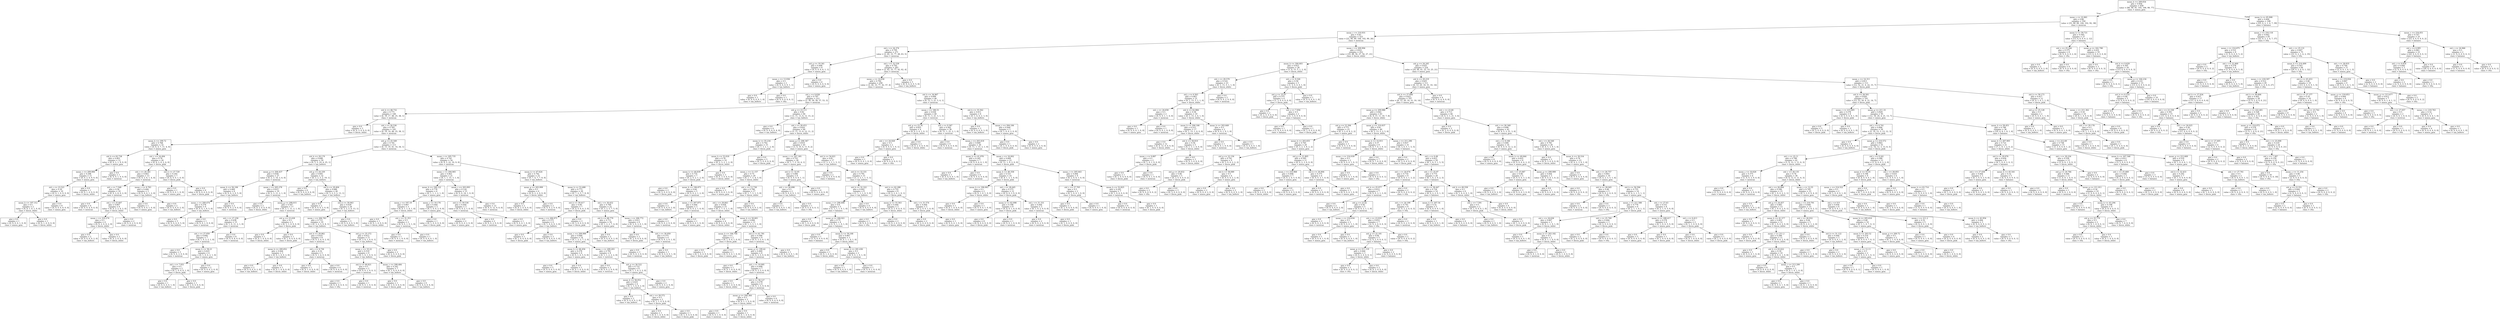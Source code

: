 digraph Tree {
node [shape=box] ;
0 [label="mean_b <= 209.654\ngini = 0.856\nsamples = 658\nvalue = [90, 90, 91, 105, 106, 99, 77]\nclass = mmsu_gem"] ;
1 [label="mean_s <= 22.861\ngini = 0.84\nsamples = 550\nvalue = [35, 90, 89, 104, 102, 92, 38]\nclass = mexican"] ;
0 -> 1 [labeldistance=2.5, labelangle=45, headlabel="True"] ;
2 [label="mean_v <= 210.931\ngini = 0.83\nsamples = 523\nvalue = [22, 90, 89, 104, 102, 90, 26]\nclass = mexican"] ;
1 -> 2 ;
3 [label="std_r <= 24.374\ngini = 0.795\nsamples = 271\nvalue = [3, 42, 33, 77, 48, 63, 5]\nclass = mexican"] ;
2 -> 3 ;
4 [label="std_g <= 19.341\ngini = 0.406\nsamples = 8\nvalue = [0, 0, 0, 0, 6, 1, 1]\nclass = mmsu_gem"] ;
3 -> 4 ;
5 [label="mean_s <= 13.936\ngini = 0.5\nsamples = 2\nvalue = [0, 0, 0, 0, 0, 1, 1]\nclass = tan_bolters"] ;
4 -> 5 ;
6 [label="gini = 0.0\nsamples = 1\nvalue = [0, 0, 0, 0, 0, 1, 0]\nclass = tan_bolters"] ;
5 -> 6 ;
7 [label="gini = 0.0\nsamples = 1\nvalue = [0, 0, 0, 0, 0, 0, 1]\nclass = vfta"] ;
5 -> 7 ;
8 [label="gini = 0.0\nsamples = 6\nvalue = [0, 0, 0, 0, 6, 0, 0]\nclass = mmsu_gem"] ;
4 -> 8 ;
9 [label="std_r <= 32.539\ngini = 0.792\nsamples = 263\nvalue = [3, 42, 33, 77, 42, 62, 4]\nclass = mexican"] ;
3 -> 9 ;
10 [label="mean_s <= 14.658\ngini = 0.792\nsamples = 258\nvalue = [3, 42, 33, 77, 42, 57, 4]\nclass = mexican"] ;
9 -> 10 ;
11 [label="std_s <= 9.838\ngini = 0.797\nsamples = 212\nvalue = [3, 30, 30, 56, 37, 53, 3]\nclass = mexican"] ;
10 -> 11 ;
12 [label="std_h <= 48.732\ngini = 0.771\nsamples = 148\nvalue = [0, 19, 17, 48, 25, 38, 1]\nclass = mexican"] ;
11 -> 12 ;
13 [label="gini = 0.0\nsamples = 3\nvalue = [0, 0, 3, 0, 0, 0, 0]\nclass = ilocos_white"] ;
12 -> 13 ;
14 [label="std_r <= 26.536\ngini = 0.765\nsamples = 145\nvalue = [0, 19, 14, 48, 25, 38, 1]\nclass = mexican"] ;
12 -> 14 ;
15 [label="mean_b <= 199.72\ngini = 0.768\nsamples = 32\nvalue = [0, 6, 4, 7, 11, 4, 0]\nclass = mmsu_gem"] ;
14 -> 15 ;
16 [label="std_h <= 62.738\ngini = 0.403\nsamples = 12\nvalue = [0, 0, 2, 1, 9, 0, 0]\nclass = mmsu_gem"] ;
15 -> 16 ;
17 [label="mean_v <= 209.084\ngini = 0.298\nsamples = 11\nvalue = [0, 0, 2, 0, 9, 0, 0]\nclass = mmsu_gem"] ;
16 -> 17 ;
18 [label="std_v <= 23.521\ngini = 0.18\nsamples = 10\nvalue = [0, 0, 1, 0, 9, 0, 0]\nclass = mmsu_gem"] ;
17 -> 18 ;
19 [label="mean_b <= 197.312\ngini = 0.5\nsamples = 2\nvalue = [0, 0, 1, 0, 1, 0, 0]\nclass = ilocos_white"] ;
18 -> 19 ;
20 [label="gini = 0.0\nsamples = 1\nvalue = [0, 0, 0, 0, 1, 0, 0]\nclass = mmsu_gem"] ;
19 -> 20 ;
21 [label="gini = 0.0\nsamples = 1\nvalue = [0, 0, 1, 0, 0, 0, 0]\nclass = ilocos_white"] ;
19 -> 21 ;
22 [label="gini = 0.0\nsamples = 8\nvalue = [0, 0, 0, 0, 8, 0, 0]\nclass = mmsu_gem"] ;
18 -> 22 ;
23 [label="gini = 0.0\nsamples = 1\nvalue = [0, 0, 1, 0, 0, 0, 0]\nclass = ilocos_white"] ;
17 -> 23 ;
24 [label="gini = 0.0\nsamples = 1\nvalue = [0, 0, 0, 1, 0, 0, 0]\nclass = mexican"] ;
16 -> 24 ;
25 [label="std_v <= 24.494\ngini = 0.76\nsamples = 20\nvalue = [0, 6, 2, 6, 2, 4, 0]\nclass = ilocos_pink"] ;
15 -> 25 ;
26 [label="std_r <= 26.361\ngini = 0.663\nsamples = 13\nvalue = [0, 0, 2, 6, 1, 4, 0]\nclass = mexican"] ;
25 -> 26 ;
27 [label="std_s <= 7.548\ngini = 0.56\nsamples = 10\nvalue = [0, 0, 2, 6, 0, 2, 0]\nclass = mexican"] ;
26 -> 27 ;
28 [label="gini = 0.0\nsamples = 4\nvalue = [0, 0, 0, 4, 0, 0, 0]\nclass = mexican"] ;
27 -> 28 ;
29 [label="std_r <= 25.607\ngini = 0.667\nsamples = 6\nvalue = [0, 0, 2, 2, 0, 2, 0]\nclass = ilocos_white"] ;
27 -> 29 ;
30 [label="mean_v <= 210.274\ngini = 0.5\nsamples = 4\nvalue = [0, 0, 2, 0, 0, 2, 0]\nclass = ilocos_white"] ;
29 -> 30 ;
31 [label="gini = 0.0\nsamples = 2\nvalue = [0, 0, 0, 0, 0, 2, 0]\nclass = tan_bolters"] ;
30 -> 31 ;
32 [label="gini = 0.0\nsamples = 2\nvalue = [0, 0, 2, 0, 0, 0, 0]\nclass = ilocos_white"] ;
30 -> 32 ;
33 [label="gini = 0.0\nsamples = 2\nvalue = [0, 0, 0, 2, 0, 0, 0]\nclass = mexican"] ;
29 -> 33 ;
34 [label="mean_s <= 8.783\ngini = 0.444\nsamples = 3\nvalue = [0, 0, 0, 0, 1, 2, 0]\nclass = tan_bolters"] ;
26 -> 34 ;
35 [label="gini = 0.0\nsamples = 1\nvalue = [0, 0, 0, 0, 1, 0, 0]\nclass = mmsu_gem"] ;
34 -> 35 ;
36 [label="gini = 0.0\nsamples = 2\nvalue = [0, 0, 0, 0, 0, 2, 0]\nclass = tan_bolters"] ;
34 -> 36 ;
37 [label="std_b <= 27.729\ngini = 0.245\nsamples = 7\nvalue = [0, 6, 0, 0, 1, 0, 0]\nclass = ilocos_pink"] ;
25 -> 37 ;
38 [label="gini = 0.0\nsamples = 1\nvalue = [0, 0, 0, 0, 1, 0, 0]\nclass = mmsu_gem"] ;
37 -> 38 ;
39 [label="gini = 0.0\nsamples = 6\nvalue = [0, 6, 0, 0, 0, 0, 0]\nclass = ilocos_pink"] ;
37 -> 39 ;
40 [label="std_g <= 25.549\ngini = 0.741\nsamples = 113\nvalue = [0, 13, 10, 41, 14, 34, 1]\nclass = mexican"] ;
14 -> 40 ;
41 [label="std_b <= 29.179\ngini = 0.698\nsamples = 59\nvalue = [0, 5, 5, 19, 4, 25, 1]\nclass = tan_bolters"] ;
40 -> 41 ;
42 [label="mean_g <= 204.437\ngini = 0.658\nsamples = 27\nvalue = [0, 2, 3, 14, 2, 6, 0]\nclass = mexican"] ;
41 -> 42 ;
43 [label="mean_h <= 56.106\ngini = 0.469\nsamples = 8\nvalue = [0, 0, 0, 3, 0, 5, 0]\nclass = tan_bolters"] ;
42 -> 43 ;
44 [label="mean_v <= 209.474\ngini = 0.278\nsamples = 6\nvalue = [0, 0, 0, 1, 0, 5, 0]\nclass = tan_bolters"] ;
43 -> 44 ;
45 [label="gini = 0.0\nsamples = 5\nvalue = [0, 0, 0, 0, 0, 5, 0]\nclass = tan_bolters"] ;
44 -> 45 ;
46 [label="gini = 0.0\nsamples = 1\nvalue = [0, 0, 0, 1, 0, 0, 0]\nclass = mexican"] ;
44 -> 46 ;
47 [label="gini = 0.0\nsamples = 2\nvalue = [0, 0, 0, 2, 0, 0, 0]\nclass = mexican"] ;
43 -> 47 ;
48 [label="mean_r <= 205.278\ngini = 0.615\nsamples = 19\nvalue = [0, 2, 3, 11, 2, 1, 0]\nclass = mexican"] ;
42 -> 48 ;
49 [label="gini = 0.0\nsamples = 2\nvalue = [0, 0, 2, 0, 0, 0, 0]\nclass = ilocos_white"] ;
48 -> 49 ;
50 [label="mean_g <= 208.015\ngini = 0.547\nsamples = 17\nvalue = [0, 2, 1, 11, 2, 1, 0]\nclass = mexican"] ;
48 -> 50 ;
51 [label="std_r <= 27.258\ngini = 0.436\nsamples = 15\nvalue = [0, 1, 0, 11, 2, 1, 0]\nclass = mexican"] ;
50 -> 51 ;
52 [label="std_r <= 27.059\ngini = 0.694\nsamples = 7\nvalue = [0, 1, 0, 3, 2, 1, 0]\nclass = mexican"] ;
51 -> 52 ;
53 [label="gini = 0.0\nsamples = 3\nvalue = [0, 0, 0, 3, 0, 0, 0]\nclass = mexican"] ;
52 -> 53 ;
54 [label="mean_h <= 56.21\ngini = 0.625\nsamples = 4\nvalue = [0, 1, 0, 0, 2, 1, 0]\nclass = mmsu_gem"] ;
52 -> 54 ;
55 [label="std_s <= 7.931\ngini = 0.5\nsamples = 2\nvalue = [0, 1, 0, 0, 0, 1, 0]\nclass = ilocos_pink"] ;
54 -> 55 ;
56 [label="gini = 0.0\nsamples = 1\nvalue = [0, 0, 0, 0, 0, 1, 0]\nclass = tan_bolters"] ;
55 -> 56 ;
57 [label="gini = 0.0\nsamples = 1\nvalue = [0, 1, 0, 0, 0, 0, 0]\nclass = ilocos_pink"] ;
55 -> 57 ;
58 [label="gini = 0.0\nsamples = 2\nvalue = [0, 0, 0, 0, 2, 0, 0]\nclass = mmsu_gem"] ;
54 -> 58 ;
59 [label="gini = 0.0\nsamples = 8\nvalue = [0, 0, 0, 8, 0, 0, 0]\nclass = mexican"] ;
51 -> 59 ;
60 [label="std_g <= 23.438\ngini = 0.5\nsamples = 2\nvalue = [0, 1, 1, 0, 0, 0, 0]\nclass = ilocos_pink"] ;
50 -> 60 ;
61 [label="gini = 0.0\nsamples = 1\nvalue = [0, 0, 1, 0, 0, 0, 0]\nclass = ilocos_white"] ;
60 -> 61 ;
62 [label="gini = 0.0\nsamples = 1\nvalue = [0, 1, 0, 0, 0, 0, 0]\nclass = ilocos_pink"] ;
60 -> 62 ;
63 [label="std_g <= 24.339\ngini = 0.605\nsamples = 32\nvalue = [0, 3, 2, 5, 2, 19, 1]\nclass = tan_bolters"] ;
41 -> 63 ;
64 [label="gini = 0.0\nsamples = 6\nvalue = [0, 0, 0, 0, 0, 6, 0]\nclass = tan_bolters"] ;
63 -> 64 ;
65 [label="std_b <= 29.404\ngini = 0.686\nsamples = 26\nvalue = [0, 3, 2, 5, 2, 13, 1]\nclass = tan_bolters"] ;
63 -> 65 ;
66 [label="gini = 0.0\nsamples = 2\nvalue = [0, 0, 0, 0, 2, 0, 0]\nclass = mmsu_gem"] ;
65 -> 66 ;
67 [label="std_b <= 30.943\ngini = 0.639\nsamples = 24\nvalue = [0, 3, 2, 5, 0, 13, 1]\nclass = tan_bolters"] ;
65 -> 67 ;
68 [label="mean_r <= 206.783\ngini = 0.715\nsamples = 19\nvalue = [0, 3, 2, 5, 0, 8, 1]\nclass = tan_bolters"] ;
67 -> 68 ;
69 [label="std_b <= 29.962\ngini = 0.625\nsamples = 8\nvalue = [0, 0, 2, 4, 0, 2, 0]\nclass = mexican"] ;
68 -> 69 ;
70 [label="mean_b <= 200.652\ngini = 0.444\nsamples = 3\nvalue = [0, 0, 1, 0, 0, 2, 0]\nclass = tan_bolters"] ;
69 -> 70 ;
71 [label="gini = 0.0\nsamples = 2\nvalue = [0, 0, 0, 0, 0, 2, 0]\nclass = tan_bolters"] ;
70 -> 71 ;
72 [label="gini = 0.0\nsamples = 1\nvalue = [0, 0, 1, 0, 0, 0, 0]\nclass = ilocos_white"] ;
70 -> 72 ;
73 [label="std_s <= 8.736\ngini = 0.32\nsamples = 5\nvalue = [0, 0, 1, 4, 0, 0, 0]\nclass = mexican"] ;
69 -> 73 ;
74 [label="gini = 0.0\nsamples = 1\nvalue = [0, 0, 1, 0, 0, 0, 0]\nclass = ilocos_white"] ;
73 -> 74 ;
75 [label="gini = 0.0\nsamples = 4\nvalue = [0, 0, 0, 4, 0, 0, 0]\nclass = mexican"] ;
73 -> 75 ;
76 [label="std_g <= 25.372\ngini = 0.612\nsamples = 11\nvalue = [0, 3, 0, 1, 0, 6, 1]\nclass = tan_bolters"] ;
68 -> 76 ;
77 [label="mean_s <= 10.22\ngini = 0.519\nsamples = 9\nvalue = [0, 1, 0, 1, 0, 6, 1]\nclass = tan_bolters"] ;
76 -> 77 ;
78 [label="std_h <= 60.821\ngini = 0.5\nsamples = 2\nvalue = [0, 0, 0, 1, 0, 0, 1]\nclass = mexican"] ;
77 -> 78 ;
79 [label="gini = 0.0\nsamples = 1\nvalue = [0, 0, 0, 0, 0, 0, 1]\nclass = vfta"] ;
78 -> 79 ;
80 [label="gini = 0.0\nsamples = 1\nvalue = [0, 0, 0, 1, 0, 0, 0]\nclass = mexican"] ;
78 -> 80 ;
81 [label="mean_v <= 208.484\ngini = 0.245\nsamples = 7\nvalue = [0, 1, 0, 0, 0, 6, 0]\nclass = tan_bolters"] ;
77 -> 81 ;
82 [label="gini = 0.0\nsamples = 1\nvalue = [0, 1, 0, 0, 0, 0, 0]\nclass = ilocos_pink"] ;
81 -> 82 ;
83 [label="gini = 0.0\nsamples = 6\nvalue = [0, 0, 0, 0, 0, 6, 0]\nclass = tan_bolters"] ;
81 -> 83 ;
84 [label="gini = 0.0\nsamples = 2\nvalue = [0, 2, 0, 0, 0, 0, 0]\nclass = ilocos_pink"] ;
76 -> 84 ;
85 [label="gini = 0.0\nsamples = 5\nvalue = [0, 0, 0, 0, 0, 5, 0]\nclass = tan_bolters"] ;
67 -> 85 ;
86 [label="mean_r <= 205.735\ngini = 0.741\nsamples = 54\nvalue = [0, 8, 5, 22, 10, 9, 0]\nclass = mexican"] ;
40 -> 86 ;
87 [label="mean_v <= 204.065\ngini = 0.463\nsamples = 21\nvalue = [0, 1, 1, 15, 3, 1, 0]\nclass = mexican"] ;
86 -> 87 ;
88 [label="mean_b <= 194.122\ngini = 0.778\nsamples = 6\nvalue = [0, 1, 1, 1, 2, 1, 0]\nclass = mmsu_gem"] ;
87 -> 88 ;
89 [label="mean_r <= 197.19\ngini = 0.667\nsamples = 3\nvalue = [0, 0, 1, 1, 0, 1, 0]\nclass = ilocos_white"] ;
88 -> 89 ;
90 [label="gini = 0.0\nsamples = 1\nvalue = [0, 0, 1, 0, 0, 0, 0]\nclass = ilocos_white"] ;
89 -> 90 ;
91 [label="std_r <= 31.353\ngini = 0.5\nsamples = 2\nvalue = [0, 0, 0, 1, 0, 1, 0]\nclass = mexican"] ;
89 -> 91 ;
92 [label="gini = 0.0\nsamples = 1\nvalue = [0, 0, 0, 1, 0, 0, 0]\nclass = mexican"] ;
91 -> 92 ;
93 [label="gini = 0.0\nsamples = 1\nvalue = [0, 0, 0, 0, 0, 1, 0]\nclass = tan_bolters"] ;
91 -> 93 ;
94 [label="mean_s <= 10.176\ngini = 0.444\nsamples = 3\nvalue = [0, 1, 0, 0, 2, 0, 0]\nclass = mmsu_gem"] ;
88 -> 94 ;
95 [label="gini = 0.0\nsamples = 1\nvalue = [0, 1, 0, 0, 0, 0, 0]\nclass = ilocos_pink"] ;
94 -> 95 ;
96 [label="gini = 0.0\nsamples = 2\nvalue = [0, 0, 0, 0, 2, 0, 0]\nclass = mmsu_gem"] ;
94 -> 96 ;
97 [label="mean_r <= 203.093\ngini = 0.124\nsamples = 15\nvalue = [0, 0, 0, 14, 1, 0, 0]\nclass = mexican"] ;
87 -> 97 ;
98 [label="std_h <= 59.536\ngini = 0.444\nsamples = 3\nvalue = [0, 0, 0, 2, 1, 0, 0]\nclass = mexican"] ;
97 -> 98 ;
99 [label="gini = 0.0\nsamples = 2\nvalue = [0, 0, 0, 2, 0, 0, 0]\nclass = mexican"] ;
98 -> 99 ;
100 [label="gini = 0.0\nsamples = 1\nvalue = [0, 0, 0, 0, 1, 0, 0]\nclass = mmsu_gem"] ;
98 -> 100 ;
101 [label="gini = 0.0\nsamples = 12\nvalue = [0, 0, 0, 12, 0, 0, 0]\nclass = mexican"] ;
97 -> 101 ;
102 [label="mean_h <= 47.624\ngini = 0.792\nsamples = 33\nvalue = [0, 7, 4, 7, 7, 8, 0]\nclass = tan_bolters"] ;
86 -> 102 ;
103 [label="mean_g <= 203.999\ngini = 0.5\nsamples = 4\nvalue = [0, 0, 2, 2, 0, 0, 0]\nclass = ilocos_white"] ;
102 -> 103 ;
104 [label="gini = 0.0\nsamples = 2\nvalue = [0, 0, 2, 0, 0, 0, 0]\nclass = ilocos_white"] ;
103 -> 104 ;
105 [label="gini = 0.0\nsamples = 2\nvalue = [0, 0, 0, 2, 0, 0, 0]\nclass = mexican"] ;
103 -> 105 ;
106 [label="mean_h <= 53.488\ngini = 0.773\nsamples = 29\nvalue = [0, 7, 2, 5, 7, 8, 0]\nclass = tan_bolters"] ;
102 -> 106 ;
107 [label="std_h <= 59.417\ngini = 0.49\nsamples = 7\nvalue = [0, 4, 0, 0, 0, 3, 0]\nclass = ilocos_pink"] ;
106 -> 107 ;
108 [label="mean_r <= 206.975\ngini = 0.375\nsamples = 4\nvalue = [0, 1, 0, 0, 0, 3, 0]\nclass = tan_bolters"] ;
107 -> 108 ;
109 [label="gini = 0.0\nsamples = 1\nvalue = [0, 1, 0, 0, 0, 0, 0]\nclass = ilocos_pink"] ;
108 -> 109 ;
110 [label="gini = 0.0\nsamples = 3\nvalue = [0, 0, 0, 0, 0, 3, 0]\nclass = tan_bolters"] ;
108 -> 110 ;
111 [label="gini = 0.0\nsamples = 3\nvalue = [0, 3, 0, 0, 0, 0, 0]\nclass = ilocos_pink"] ;
107 -> 111 ;
112 [label="std_r <= 30.432\ngini = 0.769\nsamples = 22\nvalue = [0, 3, 2, 5, 7, 5, 0]\nclass = mmsu_gem"] ;
106 -> 112 ;
113 [label="std_h <= 68.779\ngini = 0.711\nsamples = 16\nvalue = [0, 1, 2, 2, 7, 4, 0]\nclass = mmsu_gem"] ;
112 -> 113 ;
114 [label="mean_v <= 208.999\ngini = 0.684\nsamples = 14\nvalue = [0, 1, 2, 2, 7, 2, 0]\nclass = mmsu_gem"] ;
113 -> 114 ;
115 [label="mean_h <= 66.456\ngini = 0.278\nsamples = 6\nvalue = [0, 0, 1, 0, 5, 0, 0]\nclass = mmsu_gem"] ;
114 -> 115 ;
116 [label="gini = 0.0\nsamples = 5\nvalue = [0, 0, 0, 0, 5, 0, 0]\nclass = mmsu_gem"] ;
115 -> 116 ;
117 [label="gini = 0.0\nsamples = 1\nvalue = [0, 0, 1, 0, 0, 0, 0]\nclass = ilocos_white"] ;
115 -> 117 ;
118 [label="mean_v <= 209.203\ngini = 0.781\nsamples = 8\nvalue = [0, 1, 1, 2, 2, 2, 0]\nclass = mexican"] ;
114 -> 118 ;
119 [label="gini = 0.0\nsamples = 2\nvalue = [0, 0, 0, 2, 0, 0, 0]\nclass = mexican"] ;
118 -> 119 ;
120 [label="std_g <= 26.522\ngini = 0.722\nsamples = 6\nvalue = [0, 1, 1, 0, 2, 2, 0]\nclass = mmsu_gem"] ;
118 -> 120 ;
121 [label="mean_h <= 56.052\ngini = 0.625\nsamples = 4\nvalue = [0, 1, 1, 0, 0, 2, 0]\nclass = tan_bolters"] ;
120 -> 121 ;
122 [label="gini = 0.0\nsamples = 2\nvalue = [0, 0, 0, 0, 0, 2, 0]\nclass = tan_bolters"] ;
121 -> 122 ;
123 [label="std_r <= 28.572\ngini = 0.5\nsamples = 2\nvalue = [0, 1, 1, 0, 0, 0, 0]\nclass = ilocos_pink"] ;
121 -> 123 ;
124 [label="gini = 0.0\nsamples = 1\nvalue = [0, 0, 1, 0, 0, 0, 0]\nclass = ilocos_white"] ;
123 -> 124 ;
125 [label="gini = 0.0\nsamples = 1\nvalue = [0, 1, 0, 0, 0, 0, 0]\nclass = ilocos_pink"] ;
123 -> 125 ;
126 [label="gini = 0.0\nsamples = 2\nvalue = [0, 0, 0, 0, 2, 0, 0]\nclass = mmsu_gem"] ;
120 -> 126 ;
127 [label="gini = 0.0\nsamples = 2\nvalue = [0, 0, 0, 0, 0, 2, 0]\nclass = tan_bolters"] ;
113 -> 127 ;
128 [label="mean_r <= 206.772\ngini = 0.611\nsamples = 6\nvalue = [0, 2, 0, 3, 0, 1, 0]\nclass = mexican"] ;
112 -> 128 ;
129 [label="gini = 0.0\nsamples = 2\nvalue = [0, 2, 0, 0, 0, 0, 0]\nclass = ilocos_pink"] ;
128 -> 129 ;
130 [label="std_r <= 30.959\ngini = 0.375\nsamples = 4\nvalue = [0, 0, 0, 3, 0, 1, 0]\nclass = mexican"] ;
128 -> 130 ;
131 [label="gini = 0.0\nsamples = 3\nvalue = [0, 0, 0, 3, 0, 0, 0]\nclass = mexican"] ;
130 -> 131 ;
132 [label="gini = 0.0\nsamples = 1\nvalue = [0, 0, 0, 0, 0, 1, 0]\nclass = tan_bolters"] ;
130 -> 132 ;
133 [label="std_g <= 23.111\ngini = 0.82\nsamples = 64\nvalue = [3, 11, 13, 8, 12, 15, 2]\nclass = tan_bolters"] ;
11 -> 133 ;
134 [label="gini = 0.0\nsamples = 4\nvalue = [0, 0, 0, 0, 0, 4, 0]\nclass = tan_bolters"] ;
133 -> 134 ;
135 [label="std_r <= 28.453\ngini = 0.824\nsamples = 60\nvalue = [3, 11, 13, 8, 12, 11, 2]\nclass = ilocos_white"] ;
133 -> 135 ;
136 [label="mean_h <= 55.234\ngini = 0.702\nsamples = 15\nvalue = [0, 7, 3, 2, 1, 2, 0]\nclass = ilocos_pink"] ;
135 -> 136 ;
137 [label="mean_h <= 53.018\ngini = 0.78\nsamples = 10\nvalue = [0, 2, 3, 2, 1, 2, 0]\nclass = ilocos_white"] ;
136 -> 137 ;
138 [label="mean_h <= 44.839\ngini = 0.735\nsamples = 7\nvalue = [0, 2, 0, 2, 1, 2, 0]\nclass = ilocos_pink"] ;
137 -> 138 ;
139 [label="gini = 0.0\nsamples = 2\nvalue = [0, 2, 0, 0, 0, 0, 0]\nclass = ilocos_pink"] ;
138 -> 139 ;
140 [label="mean_b <= 196.875\ngini = 0.64\nsamples = 5\nvalue = [0, 0, 0, 2, 1, 2, 0]\nclass = mexican"] ;
138 -> 140 ;
141 [label="gini = 0.0\nsamples = 2\nvalue = [0, 0, 0, 0, 0, 2, 0]\nclass = tan_bolters"] ;
140 -> 141 ;
142 [label="mean_r <= 207.875\ngini = 0.444\nsamples = 3\nvalue = [0, 0, 0, 2, 1, 0, 0]\nclass = mexican"] ;
140 -> 142 ;
143 [label="gini = 0.0\nsamples = 2\nvalue = [0, 0, 0, 2, 0, 0, 0]\nclass = mexican"] ;
142 -> 143 ;
144 [label="gini = 0.0\nsamples = 1\nvalue = [0, 0, 0, 0, 1, 0, 0]\nclass = mmsu_gem"] ;
142 -> 144 ;
145 [label="gini = 0.0\nsamples = 3\nvalue = [0, 0, 3, 0, 0, 0, 0]\nclass = ilocos_white"] ;
137 -> 145 ;
146 [label="gini = 0.0\nsamples = 5\nvalue = [0, 5, 0, 0, 0, 0, 0]\nclass = ilocos_pink"] ;
136 -> 146 ;
147 [label="mean_g <= 206.367\ngini = 0.819\nsamples = 45\nvalue = [3, 4, 10, 6, 11, 9, 2]\nclass = mmsu_gem"] ;
135 -> 147 ;
148 [label="mean_v <= 207.395\ngini = 0.755\nsamples = 28\nvalue = [0, 1, 7, 5, 10, 4, 1]\nclass = mmsu_gem"] ;
147 -> 148 ;
149 [label="mean_s <= 11.157\ngini = 0.75\nsamples = 20\nvalue = [0, 1, 7, 5, 4, 3, 0]\nclass = ilocos_white"] ;
148 -> 149 ;
150 [label="gini = 0.0\nsamples = 3\nvalue = [0, 0, 0, 0, 3, 0, 0]\nclass = mmsu_gem"] ;
149 -> 150 ;
151 [label="std_s <= 13.738\ngini = 0.706\nsamples = 17\nvalue = [0, 1, 7, 5, 1, 3, 0]\nclass = ilocos_white"] ;
149 -> 151 ;
152 [label="std_r <= 29.843\ngini = 0.658\nsamples = 15\nvalue = [0, 1, 7, 5, 1, 1, 0]\nclass = ilocos_white"] ;
151 -> 152 ;
153 [label="gini = 0.0\nsamples = 4\nvalue = [0, 0, 4, 0, 0, 0, 0]\nclass = ilocos_white"] ;
152 -> 153 ;
154 [label="mean_h <= 50.601\ngini = 0.694\nsamples = 11\nvalue = [0, 1, 3, 5, 1, 1, 0]\nclass = mexican"] ;
152 -> 154 ;
155 [label="mean_b <= 194.704\ngini = 0.5\nsamples = 2\nvalue = [0, 1, 0, 0, 1, 0, 0]\nclass = ilocos_pink"] ;
154 -> 155 ;
156 [label="gini = 0.0\nsamples = 1\nvalue = [0, 1, 0, 0, 0, 0, 0]\nclass = ilocos_pink"] ;
155 -> 156 ;
157 [label="gini = 0.0\nsamples = 1\nvalue = [0, 0, 0, 0, 1, 0, 0]\nclass = mmsu_gem"] ;
155 -> 157 ;
158 [label="std_h <= 61.781\ngini = 0.568\nsamples = 9\nvalue = [0, 0, 3, 5, 0, 1, 0]\nclass = mexican"] ;
154 -> 158 ;
159 [label="mean_g <= 199.42\ngini = 0.469\nsamples = 8\nvalue = [0, 0, 3, 5, 0, 0, 0]\nclass = mexican"] ;
158 -> 159 ;
160 [label="gini = 0.0\nsamples = 1\nvalue = [0, 0, 1, 0, 0, 0, 0]\nclass = ilocos_white"] ;
159 -> 160 ;
161 [label="std_s <= 10.095\ngini = 0.408\nsamples = 7\nvalue = [0, 0, 2, 5, 0, 0, 0]\nclass = mexican"] ;
159 -> 161 ;
162 [label="gini = 0.0\nsamples = 1\nvalue = [0, 0, 1, 0, 0, 0, 0]\nclass = ilocos_white"] ;
161 -> 162 ;
163 [label="std_h <= 58.127\ngini = 0.278\nsamples = 6\nvalue = [0, 0, 1, 5, 0, 0, 0]\nclass = mexican"] ;
161 -> 163 ;
164 [label="mean_g <= 204.364\ngini = 0.5\nsamples = 2\nvalue = [0, 0, 1, 1, 0, 0, 0]\nclass = ilocos_white"] ;
163 -> 164 ;
165 [label="gini = 0.0\nsamples = 1\nvalue = [0, 0, 0, 1, 0, 0, 0]\nclass = mexican"] ;
164 -> 165 ;
166 [label="gini = 0.0\nsamples = 1\nvalue = [0, 0, 1, 0, 0, 0, 0]\nclass = ilocos_white"] ;
164 -> 166 ;
167 [label="gini = 0.0\nsamples = 4\nvalue = [0, 0, 0, 4, 0, 0, 0]\nclass = mexican"] ;
163 -> 167 ;
168 [label="gini = 0.0\nsamples = 1\nvalue = [0, 0, 0, 0, 0, 1, 0]\nclass = tan_bolters"] ;
158 -> 168 ;
169 [label="gini = 0.0\nsamples = 2\nvalue = [0, 0, 0, 0, 0, 2, 0]\nclass = tan_bolters"] ;
151 -> 169 ;
170 [label="std_b <= 32.05\ngini = 0.406\nsamples = 8\nvalue = [0, 0, 0, 0, 6, 1, 1]\nclass = mmsu_gem"] ;
148 -> 170 ;
171 [label="std_v <= 26.698\ngini = 0.5\nsamples = 2\nvalue = [0, 0, 0, 0, 0, 1, 1]\nclass = tan_bolters"] ;
170 -> 171 ;
172 [label="gini = 0.0\nsamples = 1\nvalue = [0, 0, 0, 0, 0, 1, 0]\nclass = tan_bolters"] ;
171 -> 172 ;
173 [label="gini = 0.0\nsamples = 1\nvalue = [0, 0, 0, 0, 0, 0, 1]\nclass = vfta"] ;
171 -> 173 ;
174 [label="gini = 0.0\nsamples = 6\nvalue = [0, 0, 0, 0, 6, 0, 0]\nclass = mmsu_gem"] ;
170 -> 174 ;
175 [label="std_h <= 54.821\ngini = 0.81\nsamples = 17\nvalue = [3, 3, 3, 1, 1, 5, 1]\nclass = tan_bolters"] ;
147 -> 175 ;
176 [label="gini = 0.0\nsamples = 2\nvalue = [2, 0, 0, 0, 0, 0, 0]\nclass = batanes"] ;
175 -> 176 ;
177 [label="std_b <= 33.331\ngini = 0.791\nsamples = 15\nvalue = [1, 3, 3, 1, 1, 5, 1]\nclass = tan_bolters"] ;
175 -> 177 ;
178 [label="std_b <= 32.322\ngini = 0.642\nsamples = 9\nvalue = [1, 1, 1, 1, 0, 5, 0]\nclass = tan_bolters"] ;
177 -> 178 ;
179 [label="mean_r <= 206.408\ngini = 0.8\nsamples = 5\nvalue = [1, 1, 1, 1, 0, 1, 0]\nclass = batanes"] ;
178 -> 179 ;
180 [label="gini = 0.0\nsamples = 1\nvalue = [0, 1, 0, 0, 0, 0, 0]\nclass = ilocos_pink"] ;
179 -> 180 ;
181 [label="mean_g <= 206.921\ngini = 0.75\nsamples = 4\nvalue = [1, 0, 1, 1, 0, 1, 0]\nclass = batanes"] ;
179 -> 181 ;
182 [label="gini = 0.0\nsamples = 1\nvalue = [1, 0, 0, 0, 0, 0, 0]\nclass = batanes"] ;
181 -> 182 ;
183 [label="mean_h <= 59.168\ngini = 0.667\nsamples = 3\nvalue = [0, 0, 1, 1, 0, 1, 0]\nclass = ilocos_white"] ;
181 -> 183 ;
184 [label="gini = 0.0\nsamples = 1\nvalue = [0, 0, 1, 0, 0, 0, 0]\nclass = ilocos_white"] ;
183 -> 184 ;
185 [label="mean_b <= 201.436\ngini = 0.5\nsamples = 2\nvalue = [0, 0, 0, 1, 0, 1, 0]\nclass = mexican"] ;
183 -> 185 ;
186 [label="gini = 0.0\nsamples = 1\nvalue = [0, 0, 0, 0, 0, 1, 0]\nclass = tan_bolters"] ;
185 -> 186 ;
187 [label="gini = 0.0\nsamples = 1\nvalue = [0, 0, 0, 1, 0, 0, 0]\nclass = mexican"] ;
185 -> 187 ;
188 [label="gini = 0.0\nsamples = 4\nvalue = [0, 0, 0, 0, 0, 4, 0]\nclass = tan_bolters"] ;
178 -> 188 ;
189 [label="std_h <= 62.288\ngini = 0.722\nsamples = 6\nvalue = [0, 2, 2, 0, 1, 0, 1]\nclass = ilocos_pink"] ;
177 -> 189 ;
190 [label="mean_h <= 55.563\ngini = 0.444\nsamples = 3\nvalue = [0, 0, 2, 0, 0, 0, 1]\nclass = ilocos_white"] ;
189 -> 190 ;
191 [label="gini = 0.0\nsamples = 1\nvalue = [0, 0, 0, 0, 0, 0, 1]\nclass = vfta"] ;
190 -> 191 ;
192 [label="gini = 0.0\nsamples = 2\nvalue = [0, 0, 2, 0, 0, 0, 0]\nclass = ilocos_white"] ;
190 -> 192 ;
193 [label="std_r <= 31.574\ngini = 0.444\nsamples = 3\nvalue = [0, 2, 0, 0, 1, 0, 0]\nclass = ilocos_pink"] ;
189 -> 193 ;
194 [label="gini = 0.0\nsamples = 2\nvalue = [0, 2, 0, 0, 0, 0, 0]\nclass = ilocos_pink"] ;
193 -> 194 ;
195 [label="gini = 0.0\nsamples = 1\nvalue = [0, 0, 0, 0, 1, 0, 0]\nclass = mmsu_gem"] ;
193 -> 195 ;
196 [label="std_b <= 34.967\ngini = 0.699\nsamples = 46\nvalue = [0, 12, 3, 21, 5, 4, 1]\nclass = mexican"] ;
10 -> 196 ;
197 [label="mean_r <= 186.51\ngini = 0.636\nsamples = 40\nvalue = [0, 11, 3, 21, 3, 1, 1]\nclass = mexican"] ;
196 -> 197 ;
198 [label="std_g <= 23.76\ngini = 0.625\nsamples = 4\nvalue = [0, 0, 2, 0, 1, 0, 1]\nclass = ilocos_white"] ;
197 -> 198 ;
199 [label="std_v <= 24.928\ngini = 0.5\nsamples = 2\nvalue = [0, 0, 0, 0, 1, 0, 1]\nclass = mmsu_gem"] ;
198 -> 199 ;
200 [label="gini = 0.0\nsamples = 1\nvalue = [0, 0, 0, 0, 1, 0, 0]\nclass = mmsu_gem"] ;
199 -> 200 ;
201 [label="gini = 0.0\nsamples = 1\nvalue = [0, 0, 0, 0, 0, 0, 1]\nclass = vfta"] ;
199 -> 201 ;
202 [label="gini = 0.0\nsamples = 2\nvalue = [0, 0, 2, 0, 0, 0, 0]\nclass = ilocos_white"] ;
198 -> 202 ;
203 [label="std_s <= 9.367\ngini = 0.562\nsamples = 36\nvalue = [0, 11, 1, 21, 2, 1, 0]\nclass = mexican"] ;
197 -> 203 ;
204 [label="gini = 0.0\nsamples = 6\nvalue = [0, 0, 0, 6, 0, 0, 0]\nclass = mexican"] ;
203 -> 204 ;
205 [label="mean_r <= 203.418\ngini = 0.609\nsamples = 30\nvalue = [0, 11, 1, 15, 2, 1, 0]\nclass = mexican"] ;
203 -> 205 ;
206 [label="mean_h <= 41.978\ngini = 0.245\nsamples = 7\nvalue = [0, 0, 0, 6, 0, 1, 0]\nclass = mexican"] ;
205 -> 206 ;
207 [label="gini = 0.0\nsamples = 1\nvalue = [0, 0, 0, 0, 0, 1, 0]\nclass = tan_bolters"] ;
206 -> 207 ;
208 [label="gini = 0.0\nsamples = 6\nvalue = [0, 0, 0, 6, 0, 0, 0]\nclass = mexican"] ;
206 -> 208 ;
209 [label="mean_s <= 16.002\ngini = 0.609\nsamples = 23\nvalue = [0, 11, 1, 9, 2, 0, 0]\nclass = ilocos_pink"] ;
205 -> 209 ;
210 [label="mean_h <= 40.358\ngini = 0.531\nsamples = 14\nvalue = [0, 9, 1, 3, 1, 0, 0]\nclass = ilocos_pink"] ;
209 -> 210 ;
211 [label="mean_b <= 196.063\ngini = 0.5\nsamples = 2\nvalue = [0, 0, 1, 0, 1, 0, 0]\nclass = ilocos_white"] ;
210 -> 211 ;
212 [label="gini = 0.0\nsamples = 1\nvalue = [0, 0, 1, 0, 0, 0, 0]\nclass = ilocos_white"] ;
211 -> 212 ;
213 [label="gini = 0.0\nsamples = 1\nvalue = [0, 0, 0, 0, 1, 0, 0]\nclass = mmsu_gem"] ;
211 -> 213 ;
214 [label="std_v <= 28.445\ngini = 0.375\nsamples = 12\nvalue = [0, 9, 0, 3, 0, 0, 0]\nclass = ilocos_pink"] ;
210 -> 214 ;
215 [label="mean_h <= 62.098\ngini = 0.198\nsamples = 9\nvalue = [0, 8, 0, 1, 0, 0, 0]\nclass = ilocos_pink"] ;
214 -> 215 ;
216 [label="gini = 0.0\nsamples = 8\nvalue = [0, 8, 0, 0, 0, 0, 0]\nclass = ilocos_pink"] ;
215 -> 216 ;
217 [label="gini = 0.0\nsamples = 1\nvalue = [0, 0, 0, 1, 0, 0, 0]\nclass = mexican"] ;
215 -> 217 ;
218 [label="std_r <= 31.331\ngini = 0.444\nsamples = 3\nvalue = [0, 1, 0, 2, 0, 0, 0]\nclass = mexican"] ;
214 -> 218 ;
219 [label="gini = 0.0\nsamples = 2\nvalue = [0, 0, 0, 2, 0, 0, 0]\nclass = mexican"] ;
218 -> 219 ;
220 [label="gini = 0.0\nsamples = 1\nvalue = [0, 1, 0, 0, 0, 0, 0]\nclass = ilocos_pink"] ;
218 -> 220 ;
221 [label="mean_r <= 205.643\ngini = 0.494\nsamples = 9\nvalue = [0, 2, 0, 6, 1, 0, 0]\nclass = mexican"] ;
209 -> 221 ;
222 [label="std_v <= 27.705\ngini = 0.5\nsamples = 2\nvalue = [0, 1, 0, 0, 1, 0, 0]\nclass = ilocos_pink"] ;
221 -> 222 ;
223 [label="gini = 0.0\nsamples = 1\nvalue = [0, 1, 0, 0, 0, 0, 0]\nclass = ilocos_pink"] ;
222 -> 223 ;
224 [label="gini = 0.0\nsamples = 1\nvalue = [0, 0, 0, 0, 1, 0, 0]\nclass = mmsu_gem"] ;
222 -> 224 ;
225 [label="mean_h <= 52.825\ngini = 0.245\nsamples = 7\nvalue = [0, 1, 0, 6, 0, 0, 0]\nclass = mexican"] ;
221 -> 225 ;
226 [label="gini = 0.0\nsamples = 6\nvalue = [0, 0, 0, 6, 0, 0, 0]\nclass = mexican"] ;
225 -> 226 ;
227 [label="gini = 0.0\nsamples = 1\nvalue = [0, 1, 0, 0, 0, 0, 0]\nclass = ilocos_pink"] ;
225 -> 227 ;
228 [label="std_b <= 35.562\ngini = 0.611\nsamples = 6\nvalue = [0, 1, 0, 0, 2, 3, 0]\nclass = tan_bolters"] ;
196 -> 228 ;
229 [label="gini = 0.0\nsamples = 3\nvalue = [0, 0, 0, 0, 0, 3, 0]\nclass = tan_bolters"] ;
228 -> 229 ;
230 [label="mean_r <= 204.106\ngini = 0.444\nsamples = 3\nvalue = [0, 1, 0, 0, 2, 0, 0]\nclass = mmsu_gem"] ;
228 -> 230 ;
231 [label="gini = 0.0\nsamples = 1\nvalue = [0, 1, 0, 0, 0, 0, 0]\nclass = ilocos_pink"] ;
230 -> 231 ;
232 [label="gini = 0.0\nsamples = 2\nvalue = [0, 0, 0, 0, 2, 0, 0]\nclass = mmsu_gem"] ;
230 -> 232 ;
233 [label="gini = 0.0\nsamples = 5\nvalue = [0, 0, 0, 0, 0, 5, 0]\nclass = tan_bolters"] ;
9 -> 233 ;
234 [label="mean_r <= 209.994\ngini = 0.833\nsamples = 252\nvalue = [19, 48, 56, 27, 54, 27, 21]\nclass = ilocos_white"] ;
2 -> 234 ;
235 [label="mean_b <= 204.603\ngini = 0.653\nsamples = 28\nvalue = [1, 4, 15, 5, 1, 2, 0]\nclass = ilocos_white"] ;
234 -> 235 ;
236 [label="std_r <= 29.579\ngini = 0.522\nsamples = 23\nvalue = [0, 1, 15, 5, 1, 1, 0]\nclass = ilocos_white"] ;
235 -> 236 ;
237 [label="std_s <= 6.563\ngini = 0.463\nsamples = 21\nvalue = [0, 1, 15, 3, 1, 1, 0]\nclass = ilocos_white"] ;
236 -> 237 ;
238 [label="std_v <= 24.658\ngini = 0.5\nsamples = 2\nvalue = [0, 0, 0, 1, 1, 0, 0]\nclass = mexican"] ;
237 -> 238 ;
239 [label="gini = 0.0\nsamples = 1\nvalue = [0, 0, 0, 0, 1, 0, 0]\nclass = mmsu_gem"] ;
238 -> 239 ;
240 [label="gini = 0.0\nsamples = 1\nvalue = [0, 0, 0, 1, 0, 0, 0]\nclass = mexican"] ;
238 -> 240 ;
241 [label="std_h <= 62.884\ngini = 0.36\nsamples = 19\nvalue = [0, 1, 15, 2, 0, 1, 0]\nclass = ilocos_white"] ;
237 -> 241 ;
242 [label="mean_b <= 204.166\ngini = 0.215\nsamples = 17\nvalue = [0, 1, 15, 1, 0, 0, 0]\nclass = ilocos_white"] ;
241 -> 242 ;
243 [label="gini = 0.0\nsamples = 12\nvalue = [0, 0, 12, 0, 0, 0, 0]\nclass = ilocos_white"] ;
242 -> 243 ;
244 [label="std_h <= 58.819\ngini = 0.56\nsamples = 5\nvalue = [0, 1, 3, 1, 0, 0, 0]\nclass = ilocos_white"] ;
242 -> 244 ;
245 [label="mean_s <= 9.887\ngini = 0.5\nsamples = 2\nvalue = [0, 1, 0, 1, 0, 0, 0]\nclass = ilocos_pink"] ;
244 -> 245 ;
246 [label="gini = 0.0\nsamples = 1\nvalue = [0, 1, 0, 0, 0, 0, 0]\nclass = ilocos_pink"] ;
245 -> 246 ;
247 [label="gini = 0.0\nsamples = 1\nvalue = [0, 0, 0, 1, 0, 0, 0]\nclass = mexican"] ;
245 -> 247 ;
248 [label="gini = 0.0\nsamples = 3\nvalue = [0, 0, 3, 0, 0, 0, 0]\nclass = ilocos_white"] ;
244 -> 248 ;
249 [label="mean_b <= 203.649\ngini = 0.5\nsamples = 2\nvalue = [0, 0, 0, 1, 0, 1, 0]\nclass = mexican"] ;
241 -> 249 ;
250 [label="gini = 0.0\nsamples = 1\nvalue = [0, 0, 0, 1, 0, 0, 0]\nclass = mexican"] ;
249 -> 250 ;
251 [label="gini = 0.0\nsamples = 1\nvalue = [0, 0, 0, 0, 0, 1, 0]\nclass = tan_bolters"] ;
249 -> 251 ;
252 [label="gini = 0.0\nsamples = 2\nvalue = [0, 0, 0, 2, 0, 0, 0]\nclass = mexican"] ;
236 -> 252 ;
253 [label="std_s <= 9.326\ngini = 0.56\nsamples = 5\nvalue = [1, 3, 0, 0, 0, 1, 0]\nclass = ilocos_pink"] ;
235 -> 253 ;
254 [label="std_g <= 25.07\ngini = 0.375\nsamples = 4\nvalue = [1, 3, 0, 0, 0, 0, 0]\nclass = ilocos_pink"] ;
253 -> 254 ;
255 [label="gini = 0.0\nsamples = 2\nvalue = [0, 2, 0, 0, 0, 0, 0]\nclass = ilocos_pink"] ;
254 -> 255 ;
256 [label="std_s <= 7.956\ngini = 0.5\nsamples = 2\nvalue = [1, 1, 0, 0, 0, 0, 0]\nclass = batanes"] ;
254 -> 256 ;
257 [label="gini = 0.0\nsamples = 1\nvalue = [1, 0, 0, 0, 0, 0, 0]\nclass = batanes"] ;
256 -> 257 ;
258 [label="gini = 0.0\nsamples = 1\nvalue = [0, 1, 0, 0, 0, 0, 0]\nclass = ilocos_pink"] ;
256 -> 258 ;
259 [label="gini = 0.0\nsamples = 1\nvalue = [0, 0, 0, 0, 0, 1, 0]\nclass = tan_bolters"] ;
253 -> 259 ;
260 [label="std_g <= 24.245\ngini = 0.835\nsamples = 224\nvalue = [18, 44, 41, 22, 53, 25, 21]\nclass = mmsu_gem"] ;
234 -> 260 ;
261 [label="std_b <= 29.219\ngini = 0.825\nsamples = 111\nvalue = [6, 12, 20, 18, 31, 10, 14]\nclass = mmsu_gem"] ;
260 -> 261 ;
262 [label="std_b <= 27.694\ngini = 0.822\nsamples = 107\nvalue = [6, 12, 20, 14, 31, 10, 14]\nclass = mmsu_gem"] ;
261 -> 262 ;
263 [label="mean_g <= 209.986\ngini = 0.841\nsamples = 63\nvalue = [6, 6, 15, 11, 10, 7, 8]\nclass = ilocos_white"] ;
262 -> 263 ;
264 [label="std_g <= 23.394\ngini = 0.771\nsamples = 23\nvalue = [0, 3, 2, 6, 8, 2, 2]\nclass = mmsu_gem"] ;
263 -> 264 ;
265 [label="mean_b <= 203.655\ngini = 0.765\nsamples = 20\nvalue = [0, 3, 2, 3, 8, 2, 2]\nclass = mmsu_gem"] ;
264 -> 265 ;
266 [label="std_g <= 22.156\ngini = 0.741\nsamples = 9\nvalue = [0, 3, 0, 0, 2, 2, 2]\nclass = ilocos_pink"] ;
265 -> 266 ;
267 [label="std_g <= 20.832\ngini = 0.48\nsamples = 5\nvalue = [0, 3, 0, 0, 0, 0, 2]\nclass = ilocos_pink"] ;
266 -> 267 ;
268 [label="gini = 0.0\nsamples = 2\nvalue = [0, 0, 0, 0, 0, 0, 2]\nclass = vfta"] ;
267 -> 268 ;
269 [label="gini = 0.0\nsamples = 3\nvalue = [0, 3, 0, 0, 0, 0, 0]\nclass = ilocos_pink"] ;
267 -> 269 ;
270 [label="std_h <= 58.089\ngini = 0.5\nsamples = 4\nvalue = [0, 0, 0, 0, 2, 2, 0]\nclass = mmsu_gem"] ;
266 -> 270 ;
271 [label="gini = 0.0\nsamples = 2\nvalue = [0, 0, 0, 0, 2, 0, 0]\nclass = mmsu_gem"] ;
270 -> 271 ;
272 [label="gini = 0.0\nsamples = 2\nvalue = [0, 0, 0, 0, 0, 2, 0]\nclass = tan_bolters"] ;
270 -> 272 ;
273 [label="std_g <= 21.805\ngini = 0.595\nsamples = 11\nvalue = [0, 0, 2, 3, 6, 0, 0]\nclass = mmsu_gem"] ;
265 -> 273 ;
274 [label="mean_r <= 210.968\ngini = 0.408\nsamples = 7\nvalue = [0, 0, 2, 0, 5, 0, 0]\nclass = mmsu_gem"] ;
273 -> 274 ;
275 [label="gini = 0.0\nsamples = 2\nvalue = [0, 0, 2, 0, 0, 0, 0]\nclass = ilocos_white"] ;
274 -> 275 ;
276 [label="gini = 0.0\nsamples = 5\nvalue = [0, 0, 0, 0, 5, 0, 0]\nclass = mmsu_gem"] ;
274 -> 276 ;
277 [label="std_b <= 26.904\ngini = 0.375\nsamples = 4\nvalue = [0, 0, 0, 3, 1, 0, 0]\nclass = mexican"] ;
273 -> 277 ;
278 [label="gini = 0.0\nsamples = 3\nvalue = [0, 0, 0, 3, 0, 0, 0]\nclass = mexican"] ;
277 -> 278 ;
279 [label="gini = 0.0\nsamples = 1\nvalue = [0, 0, 0, 0, 1, 0, 0]\nclass = mmsu_gem"] ;
277 -> 279 ;
280 [label="gini = 0.0\nsamples = 3\nvalue = [0, 0, 0, 3, 0, 0, 0]\nclass = mexican"] ;
264 -> 280 ;
281 [label="mean_g <= 210.837\ngini = 0.81\nsamples = 40\nvalue = [6, 3, 13, 5, 2, 5, 6]\nclass = ilocos_white"] ;
263 -> 281 ;
282 [label="mean_h <= 33.915\ngini = 0.37\nsamples = 9\nvalue = [0, 0, 7, 0, 1, 0, 1]\nclass = ilocos_white"] ;
281 -> 282 ;
283 [label="mean_r <= 214.939\ngini = 0.5\nsamples = 2\nvalue = [0, 0, 0, 0, 1, 0, 1]\nclass = mmsu_gem"] ;
282 -> 283 ;
284 [label="gini = 0.0\nsamples = 1\nvalue = [0, 0, 0, 0, 1, 0, 0]\nclass = mmsu_gem"] ;
283 -> 284 ;
285 [label="gini = 0.0\nsamples = 1\nvalue = [0, 0, 0, 0, 0, 0, 1]\nclass = vfta"] ;
283 -> 285 ;
286 [label="gini = 0.0\nsamples = 7\nvalue = [0, 0, 7, 0, 0, 0, 0]\nclass = ilocos_white"] ;
282 -> 286 ;
287 [label="mean_r <= 211.296\ngini = 0.837\nsamples = 31\nvalue = [6, 3, 6, 5, 1, 5, 5]\nclass = batanes"] ;
281 -> 287 ;
288 [label="gini = 0.0\nsamples = 2\nvalue = [0, 2, 0, 0, 0, 0, 0]\nclass = ilocos_pink"] ;
287 -> 288 ;
289 [label="std_s <= 6.48\ngini = 0.823\nsamples = 29\nvalue = [6, 1, 6, 5, 1, 5, 5]\nclass = batanes"] ;
287 -> 289 ;
290 [label="std_v <= 24.674\ngini = 0.716\nsamples = 9\nvalue = [0, 0, 0, 3, 1, 3, 2]\nclass = mexican"] ;
289 -> 290 ;
291 [label="std_b <= 25.977\ngini = 0.612\nsamples = 7\nvalue = [0, 0, 0, 3, 1, 3, 0]\nclass = mexican"] ;
290 -> 291 ;
292 [label="gini = 0.0\nsamples = 2\nvalue = [0, 0, 0, 0, 0, 2, 0]\nclass = tan_bolters"] ;
291 -> 292 ;
293 [label="std_g <= 23.42\ngini = 0.56\nsamples = 5\nvalue = [0, 0, 0, 3, 1, 1, 0]\nclass = mexican"] ;
291 -> 293 ;
294 [label="gini = 0.0\nsamples = 3\nvalue = [0, 0, 0, 3, 0, 0, 0]\nclass = mexican"] ;
293 -> 294 ;
295 [label="mean_v <= 214.834\ngini = 0.5\nsamples = 2\nvalue = [0, 0, 0, 0, 1, 1, 0]\nclass = mmsu_gem"] ;
293 -> 295 ;
296 [label="gini = 0.0\nsamples = 1\nvalue = [0, 0, 0, 0, 1, 0, 0]\nclass = mmsu_gem"] ;
295 -> 296 ;
297 [label="gini = 0.0\nsamples = 1\nvalue = [0, 0, 0, 0, 0, 1, 0]\nclass = tan_bolters"] ;
295 -> 297 ;
298 [label="gini = 0.0\nsamples = 2\nvalue = [0, 0, 0, 0, 0, 0, 2]\nclass = vfta"] ;
290 -> 298 ;
299 [label="std_r <= 25.97\ngini = 0.775\nsamples = 20\nvalue = [6, 1, 6, 2, 0, 2, 3]\nclass = batanes"] ;
289 -> 299 ;
300 [label="std_h <= 58.447\ngini = 0.724\nsamples = 14\nvalue = [6, 0, 2, 2, 0, 1, 3]\nclass = batanes"] ;
299 -> 300 ;
301 [label="std_r <= 24.199\ngini = 0.741\nsamples = 9\nvalue = [2, 0, 2, 2, 0, 0, 3]\nclass = vfta"] ;
300 -> 301 ;
302 [label="std_r <= 23.918\ngini = 0.653\nsamples = 7\nvalue = [2, 0, 2, 0, 0, 0, 3]\nclass = vfta"] ;
301 -> 302 ;
303 [label="std_g <= 22.181\ngini = 0.64\nsamples = 5\nvalue = [2, 0, 2, 0, 0, 0, 1]\nclass = batanes"] ;
302 -> 303 ;
304 [label="mean_g <= 211.119\ngini = 0.444\nsamples = 3\nvalue = [0, 0, 2, 0, 0, 0, 1]\nclass = ilocos_white"] ;
303 -> 304 ;
305 [label="gini = 0.0\nsamples = 1\nvalue = [0, 0, 0, 0, 0, 0, 1]\nclass = vfta"] ;
304 -> 305 ;
306 [label="gini = 0.0\nsamples = 2\nvalue = [0, 0, 2, 0, 0, 0, 0]\nclass = ilocos_white"] ;
304 -> 306 ;
307 [label="gini = 0.0\nsamples = 2\nvalue = [2, 0, 0, 0, 0, 0, 0]\nclass = batanes"] ;
303 -> 307 ;
308 [label="gini = 0.0\nsamples = 2\nvalue = [0, 0, 0, 0, 0, 0, 2]\nclass = vfta"] ;
302 -> 308 ;
309 [label="gini = 0.0\nsamples = 2\nvalue = [0, 0, 0, 2, 0, 0, 0]\nclass = mexican"] ;
301 -> 309 ;
310 [label="mean_b <= 207.54\ngini = 0.32\nsamples = 5\nvalue = [4, 0, 0, 0, 0, 1, 0]\nclass = batanes"] ;
300 -> 310 ;
311 [label="gini = 0.0\nsamples = 1\nvalue = [0, 0, 0, 0, 0, 1, 0]\nclass = tan_bolters"] ;
310 -> 311 ;
312 [label="gini = 0.0\nsamples = 4\nvalue = [4, 0, 0, 0, 0, 0, 0]\nclass = batanes"] ;
310 -> 312 ;
313 [label="std_h <= 49.558\ngini = 0.5\nsamples = 6\nvalue = [0, 1, 4, 0, 0, 1, 0]\nclass = ilocos_white"] ;
299 -> 313 ;
314 [label="std_s <= 7.591\ngini = 0.5\nsamples = 2\nvalue = [0, 1, 0, 0, 0, 1, 0]\nclass = ilocos_pink"] ;
313 -> 314 ;
315 [label="gini = 0.0\nsamples = 1\nvalue = [0, 0, 0, 0, 0, 1, 0]\nclass = tan_bolters"] ;
314 -> 315 ;
316 [label="gini = 0.0\nsamples = 1\nvalue = [0, 1, 0, 0, 0, 0, 0]\nclass = ilocos_pink"] ;
314 -> 316 ;
317 [label="gini = 0.0\nsamples = 4\nvalue = [0, 0, 4, 0, 0, 0, 0]\nclass = ilocos_white"] ;
313 -> 317 ;
318 [label="std_v <= 23.66\ngini = 0.713\nsamples = 44\nvalue = [0, 6, 5, 3, 21, 3, 6]\nclass = mmsu_gem"] ;
262 -> 318 ;
319 [label="gini = 0.0\nsamples = 2\nvalue = [0, 2, 0, 0, 0, 0, 0]\nclass = ilocos_pink"] ;
318 -> 319 ;
320 [label="std_r <= 26.349\ngini = 0.696\nsamples = 42\nvalue = [0, 4, 5, 3, 21, 3, 6]\nclass = mmsu_gem"] ;
318 -> 320 ;
321 [label="std_s <= 8.166\ngini = 0.406\nsamples = 16\nvalue = [0, 0, 0, 0, 12, 2, 2]\nclass = mmsu_gem"] ;
320 -> 321 ;
322 [label="gini = 0.0\nsamples = 8\nvalue = [0, 0, 0, 0, 8, 0, 0]\nclass = mmsu_gem"] ;
321 -> 322 ;
323 [label="mean_h <= 49.844\ngini = 0.625\nsamples = 8\nvalue = [0, 0, 0, 0, 4, 2, 2]\nclass = mmsu_gem"] ;
321 -> 323 ;
324 [label="std_r <= 25.087\ngini = 0.48\nsamples = 5\nvalue = [0, 0, 0, 0, 3, 2, 0]\nclass = mmsu_gem"] ;
323 -> 324 ;
325 [label="gini = 0.0\nsamples = 2\nvalue = [0, 0, 0, 0, 0, 2, 0]\nclass = tan_bolters"] ;
324 -> 325 ;
326 [label="gini = 0.0\nsamples = 3\nvalue = [0, 0, 0, 0, 3, 0, 0]\nclass = mmsu_gem"] ;
324 -> 326 ;
327 [label="mean_g <= 208.999\ngini = 0.444\nsamples = 3\nvalue = [0, 0, 0, 0, 1, 0, 2]\nclass = vfta"] ;
323 -> 327 ;
328 [label="gini = 0.0\nsamples = 1\nvalue = [0, 0, 0, 0, 1, 0, 0]\nclass = mmsu_gem"] ;
327 -> 328 ;
329 [label="gini = 0.0\nsamples = 2\nvalue = [0, 0, 0, 0, 0, 0, 2]\nclass = vfta"] ;
327 -> 329 ;
330 [label="std_r <= 26.548\ngini = 0.781\nsamples = 26\nvalue = [0, 4, 5, 3, 9, 1, 4]\nclass = mmsu_gem"] ;
320 -> 330 ;
331 [label="gini = 0.0\nsamples = 3\nvalue = [0, 0, 3, 0, 0, 0, 0]\nclass = ilocos_white"] ;
330 -> 331 ;
332 [label="mean_h <= 39.554\ngini = 0.76\nsamples = 23\nvalue = [0, 4, 2, 3, 9, 1, 4]\nclass = mmsu_gem"] ;
330 -> 332 ;
333 [label="gini = 0.0\nsamples = 4\nvalue = [0, 0, 0, 0, 4, 0, 0]\nclass = mmsu_gem"] ;
332 -> 333 ;
334 [label="std_r <= 26.757\ngini = 0.803\nsamples = 19\nvalue = [0, 4, 2, 3, 5, 1, 4]\nclass = mmsu_gem"] ;
332 -> 334 ;
335 [label="std_b <= 28.045\ngini = 0.48\nsamples = 5\nvalue = [0, 0, 0, 2, 0, 0, 3]\nclass = vfta"] ;
334 -> 335 ;
336 [label="gini = 0.0\nsamples = 2\nvalue = [0, 0, 0, 2, 0, 0, 0]\nclass = mexican"] ;
335 -> 336 ;
337 [label="gini = 0.0\nsamples = 3\nvalue = [0, 0, 0, 0, 0, 0, 3]\nclass = vfta"] ;
335 -> 337 ;
338 [label="std_h <= 56.594\ngini = 0.755\nsamples = 14\nvalue = [0, 4, 2, 1, 5, 1, 1]\nclass = mmsu_gem"] ;
334 -> 338 ;
339 [label="mean_r <= 211.588\ngini = 0.778\nsamples = 6\nvalue = [0, 2, 1, 1, 0, 1, 1]\nclass = ilocos_pink"] ;
338 -> 339 ;
340 [label="std_v <= 24.636\ngini = 0.667\nsamples = 3\nvalue = [0, 0, 1, 1, 0, 1, 0]\nclass = ilocos_white"] ;
339 -> 340 ;
341 [label="gini = 0.0\nsamples = 1\nvalue = [0, 0, 0, 0, 0, 1, 0]\nclass = tan_bolters"] ;
340 -> 341 ;
342 [label="mean_b <= 203.182\ngini = 0.5\nsamples = 2\nvalue = [0, 0, 1, 1, 0, 0, 0]\nclass = ilocos_white"] ;
340 -> 342 ;
343 [label="gini = 0.0\nsamples = 1\nvalue = [0, 0, 0, 1, 0, 0, 0]\nclass = mexican"] ;
342 -> 343 ;
344 [label="gini = 0.0\nsamples = 1\nvalue = [0, 0, 1, 0, 0, 0, 0]\nclass = ilocos_white"] ;
342 -> 344 ;
345 [label="std_v <= 25.769\ngini = 0.444\nsamples = 3\nvalue = [0, 2, 0, 0, 0, 0, 1]\nclass = ilocos_pink"] ;
339 -> 345 ;
346 [label="gini = 0.0\nsamples = 2\nvalue = [0, 2, 0, 0, 0, 0, 0]\nclass = ilocos_pink"] ;
345 -> 346 ;
347 [label="gini = 0.0\nsamples = 1\nvalue = [0, 0, 0, 0, 0, 0, 1]\nclass = vfta"] ;
345 -> 347 ;
348 [label="std_r <= 27.63\ngini = 0.531\nsamples = 8\nvalue = [0, 2, 1, 0, 5, 0, 0]\nclass = mmsu_gem"] ;
338 -> 348 ;
349 [label="mean_b <= 208.417\ngini = 0.278\nsamples = 6\nvalue = [0, 1, 0, 0, 5, 0, 0]\nclass = mmsu_gem"] ;
348 -> 349 ;
350 [label="gini = 0.0\nsamples = 5\nvalue = [0, 0, 0, 0, 5, 0, 0]\nclass = mmsu_gem"] ;
349 -> 350 ;
351 [label="gini = 0.0\nsamples = 1\nvalue = [0, 1, 0, 0, 0, 0, 0]\nclass = ilocos_pink"] ;
349 -> 351 ;
352 [label="std_s <= 6.413\ngini = 0.5\nsamples = 2\nvalue = [0, 1, 1, 0, 0, 0, 0]\nclass = ilocos_pink"] ;
348 -> 352 ;
353 [label="gini = 0.0\nsamples = 1\nvalue = [0, 0, 1, 0, 0, 0, 0]\nclass = ilocos_white"] ;
352 -> 353 ;
354 [label="gini = 0.0\nsamples = 1\nvalue = [0, 1, 0, 0, 0, 0, 0]\nclass = ilocos_pink"] ;
352 -> 354 ;
355 [label="gini = 0.0\nsamples = 4\nvalue = [0, 0, 0, 4, 0, 0, 0]\nclass = mexican"] ;
261 -> 355 ;
356 [label="mean_s <= 14.311\ngini = 0.813\nsamples = 113\nvalue = [12, 32, 21, 4, 22, 15, 7]\nclass = ilocos_pink"] ;
260 -> 356 ;
357 [label="std_b <= 28.501\ngini = 0.826\nsamples = 101\nvalue = [12, 23, 20, 4, 21, 14, 7]\nclass = ilocos_pink"] ;
356 -> 357 ;
358 [label="mean_r <= 215.905\ngini = 0.278\nsamples = 6\nvalue = [0, 5, 0, 0, 0, 1, 0]\nclass = ilocos_pink"] ;
357 -> 358 ;
359 [label="gini = 0.0\nsamples = 5\nvalue = [0, 5, 0, 0, 0, 0, 0]\nclass = ilocos_pink"] ;
358 -> 359 ;
360 [label="gini = 0.0\nsamples = 1\nvalue = [0, 0, 0, 0, 0, 1, 0]\nclass = tan_bolters"] ;
358 -> 360 ;
361 [label="mean_g <= 211.33\ngini = 0.829\nsamples = 95\nvalue = [12, 18, 20, 4, 21, 13, 7]\nclass = mmsu_gem"] ;
357 -> 361 ;
362 [label="std_s <= 6.741\ngini = 0.806\nsamples = 59\nvalue = [2, 14, 12, 3, 13, 12, 3]\nclass = ilocos_pink"] ;
361 -> 362 ;
363 [label="gini = 0.0\nsamples = 4\nvalue = [0, 0, 0, 0, 0, 4, 0]\nclass = tan_bolters"] ;
362 -> 363 ;
364 [label="mean_g <= 210.572\ngini = 0.803\nsamples = 55\nvalue = [2, 14, 12, 3, 13, 8, 3]\nclass = ilocos_pink"] ;
362 -> 364 ;
365 [label="std_v <= 25.11\ngini = 0.798\nsamples = 42\nvalue = [1, 6, 12, 3, 11, 6, 3]\nclass = ilocos_white"] ;
364 -> 365 ;
366 [label="mean_s <= 10.626\ngini = 0.375\nsamples = 4\nvalue = [1, 0, 0, 3, 0, 0, 0]\nclass = mexican"] ;
365 -> 366 ;
367 [label="gini = 0.0\nsamples = 1\nvalue = [1, 0, 0, 0, 0, 0, 0]\nclass = batanes"] ;
366 -> 367 ;
368 [label="gini = 0.0\nsamples = 3\nvalue = [0, 0, 0, 3, 0, 0, 0]\nclass = mexican"] ;
366 -> 368 ;
369 [label="std_v <= 26.135\ngini = 0.76\nsamples = 38\nvalue = [0, 6, 12, 0, 11, 6, 3]\nclass = ilocos_white"] ;
365 -> 369 ;
370 [label="std_r <= 26.004\ngini = 0.596\nsamples = 15\nvalue = [0, 1, 9, 0, 2, 2, 1]\nclass = ilocos_white"] ;
369 -> 370 ;
371 [label="gini = 0.0\nsamples = 2\nvalue = [0, 0, 0, 0, 0, 2, 0]\nclass = tan_bolters"] ;
370 -> 371 ;
372 [label="std_g <= 24.457\ngini = 0.485\nsamples = 13\nvalue = [0, 1, 9, 0, 2, 0, 1]\nclass = ilocos_white"] ;
370 -> 372 ;
373 [label="gini = 0.0\nsamples = 1\nvalue = [0, 0, 0, 0, 0, 0, 1]\nclass = vfta"] ;
372 -> 373 ;
374 [label="mean_h <= 41.577\ngini = 0.403\nsamples = 12\nvalue = [0, 1, 9, 0, 2, 0, 0]\nclass = ilocos_white"] ;
372 -> 374 ;
375 [label="gini = 0.0\nsamples = 1\nvalue = [0, 1, 0, 0, 0, 0, 0]\nclass = ilocos_pink"] ;
374 -> 375 ;
376 [label="mean_v <= 211.2\ngini = 0.298\nsamples = 11\nvalue = [0, 0, 9, 0, 2, 0, 0]\nclass = ilocos_white"] ;
374 -> 376 ;
377 [label="gini = 0.0\nsamples = 1\nvalue = [0, 0, 0, 0, 1, 0, 0]\nclass = mmsu_gem"] ;
376 -> 377 ;
378 [label="std_h <= 63.622\ngini = 0.18\nsamples = 10\nvalue = [0, 0, 9, 0, 1, 0, 0]\nclass = ilocos_white"] ;
376 -> 378 ;
379 [label="gini = 0.0\nsamples = 8\nvalue = [0, 0, 8, 0, 0, 0, 0]\nclass = ilocos_white"] ;
378 -> 379 ;
380 [label="mean_r <= 213.299\ngini = 0.5\nsamples = 2\nvalue = [0, 0, 1, 0, 1, 0, 0]\nclass = ilocos_white"] ;
378 -> 380 ;
381 [label="gini = 0.0\nsamples = 1\nvalue = [0, 0, 0, 0, 1, 0, 0]\nclass = mmsu_gem"] ;
380 -> 381 ;
382 [label="gini = 0.0\nsamples = 1\nvalue = [0, 0, 1, 0, 0, 0, 0]\nclass = ilocos_white"] ;
380 -> 382 ;
383 [label="mean_s <= 12.55\ngini = 0.745\nsamples = 23\nvalue = [0, 5, 3, 0, 9, 4, 2]\nclass = mmsu_gem"] ;
369 -> 383 ;
384 [label="mean_r <= 210.791\ngini = 0.649\nsamples = 15\nvalue = [0, 1, 3, 0, 8, 2, 1]\nclass = mmsu_gem"] ;
383 -> 384 ;
385 [label="std_v <= 26.932\ngini = 0.64\nsamples = 5\nvalue = [0, 0, 2, 0, 1, 2, 0]\nclass = ilocos_white"] ;
384 -> 385 ;
386 [label="gini = 0.0\nsamples = 2\nvalue = [0, 0, 2, 0, 0, 0, 0]\nclass = ilocos_white"] ;
385 -> 386 ;
387 [label="std_b <= 31.122\ngini = 0.444\nsamples = 3\nvalue = [0, 0, 0, 0, 1, 2, 0]\nclass = tan_bolters"] ;
385 -> 387 ;
388 [label="gini = 0.0\nsamples = 1\nvalue = [0, 0, 0, 0, 1, 0, 0]\nclass = mmsu_gem"] ;
387 -> 388 ;
389 [label="gini = 0.0\nsamples = 2\nvalue = [0, 0, 0, 0, 0, 2, 0]\nclass = tan_bolters"] ;
387 -> 389 ;
390 [label="mean_b <= 205.618\ngini = 0.48\nsamples = 10\nvalue = [0, 1, 1, 0, 7, 0, 1]\nclass = mmsu_gem"] ;
384 -> 390 ;
391 [label="mean_b <= 203.52\ngini = 0.219\nsamples = 8\nvalue = [0, 0, 0, 0, 7, 0, 1]\nclass = mmsu_gem"] ;
390 -> 391 ;
392 [label="mean_s <= 12.13\ngini = 0.5\nsamples = 2\nvalue = [0, 0, 0, 0, 1, 0, 1]\nclass = mmsu_gem"] ;
391 -> 392 ;
393 [label="gini = 0.0\nsamples = 1\nvalue = [0, 0, 0, 0, 0, 0, 1]\nclass = vfta"] ;
392 -> 393 ;
394 [label="gini = 0.0\nsamples = 1\nvalue = [0, 0, 0, 0, 1, 0, 0]\nclass = mmsu_gem"] ;
392 -> 394 ;
395 [label="gini = 0.0\nsamples = 6\nvalue = [0, 0, 0, 0, 6, 0, 0]\nclass = mmsu_gem"] ;
391 -> 395 ;
396 [label="mean_g <= 209.72\ngini = 0.5\nsamples = 2\nvalue = [0, 1, 1, 0, 0, 0, 0]\nclass = ilocos_pink"] ;
390 -> 396 ;
397 [label="gini = 0.0\nsamples = 1\nvalue = [0, 1, 0, 0, 0, 0, 0]\nclass = ilocos_pink"] ;
396 -> 397 ;
398 [label="gini = 0.0\nsamples = 1\nvalue = [0, 0, 1, 0, 0, 0, 0]\nclass = ilocos_white"] ;
396 -> 398 ;
399 [label="std_s <= 9.9\ngini = 0.656\nsamples = 8\nvalue = [0, 4, 0, 0, 1, 2, 1]\nclass = ilocos_pink"] ;
383 -> 399 ;
400 [label="mean_r <= 211.2\ngini = 0.32\nsamples = 5\nvalue = [0, 4, 0, 0, 1, 0, 0]\nclass = ilocos_pink"] ;
399 -> 400 ;
401 [label="gini = 0.0\nsamples = 1\nvalue = [0, 0, 0, 0, 1, 0, 0]\nclass = mmsu_gem"] ;
400 -> 401 ;
402 [label="gini = 0.0\nsamples = 4\nvalue = [0, 4, 0, 0, 0, 0, 0]\nclass = ilocos_pink"] ;
400 -> 402 ;
403 [label="mean_h <= 42.954\ngini = 0.444\nsamples = 3\nvalue = [0, 0, 0, 0, 0, 2, 1]\nclass = tan_bolters"] ;
399 -> 403 ;
404 [label="gini = 0.0\nsamples = 2\nvalue = [0, 0, 0, 0, 0, 2, 0]\nclass = tan_bolters"] ;
403 -> 404 ;
405 [label="gini = 0.0\nsamples = 1\nvalue = [0, 0, 0, 0, 0, 0, 1]\nclass = vfta"] ;
403 -> 405 ;
406 [label="std_s <= 9.241\ngini = 0.568\nsamples = 13\nvalue = [1, 8, 0, 0, 2, 2, 0]\nclass = ilocos_pink"] ;
364 -> 406 ;
407 [label="mean_h <= 55.01\ngini = 0.198\nsamples = 9\nvalue = [0, 8, 0, 0, 0, 1, 0]\nclass = ilocos_pink"] ;
406 -> 407 ;
408 [label="mean_v <= 214.522\ngini = 0.5\nsamples = 2\nvalue = [0, 1, 0, 0, 0, 1, 0]\nclass = ilocos_pink"] ;
407 -> 408 ;
409 [label="gini = 0.0\nsamples = 1\nvalue = [0, 0, 0, 0, 0, 1, 0]\nclass = tan_bolters"] ;
408 -> 409 ;
410 [label="gini = 0.0\nsamples = 1\nvalue = [0, 1, 0, 0, 0, 0, 0]\nclass = ilocos_pink"] ;
408 -> 410 ;
411 [label="gini = 0.0\nsamples = 7\nvalue = [0, 7, 0, 0, 0, 0, 0]\nclass = ilocos_pink"] ;
407 -> 411 ;
412 [label="std_r <= 28.955\ngini = 0.625\nsamples = 4\nvalue = [1, 0, 0, 0, 2, 1, 0]\nclass = mmsu_gem"] ;
406 -> 412 ;
413 [label="gini = 0.0\nsamples = 2\nvalue = [0, 0, 0, 0, 2, 0, 0]\nclass = mmsu_gem"] ;
412 -> 413 ;
414 [label="mean_h <= 63.714\ngini = 0.5\nsamples = 2\nvalue = [1, 0, 0, 0, 0, 1, 0]\nclass = batanes"] ;
412 -> 414 ;
415 [label="gini = 0.0\nsamples = 1\nvalue = [1, 0, 0, 0, 0, 0, 0]\nclass = batanes"] ;
414 -> 415 ;
416 [label="gini = 0.0\nsamples = 1\nvalue = [0, 0, 0, 0, 0, 1, 0]\nclass = tan_bolters"] ;
414 -> 416 ;
417 [label="mean_h <= 58.451\ngini = 0.798\nsamples = 36\nvalue = [10, 4, 8, 1, 8, 1, 4]\nclass = batanes"] ;
361 -> 417 ;
418 [label="mean_b <= 207.905\ngini = 0.721\nsamples = 21\nvalue = [7, 1, 8, 1, 2, 0, 2]\nclass = ilocos_white"] ;
417 -> 418 ;
419 [label="std_b <= 29.976\ngini = 0.656\nsamples = 8\nvalue = [4, 1, 0, 0, 2, 0, 1]\nclass = batanes"] ;
418 -> 419 ;
420 [label="std_r <= 27.436\ngini = 0.444\nsamples = 3\nvalue = [0, 1, 0, 0, 2, 0, 0]\nclass = mmsu_gem"] ;
419 -> 420 ;
421 [label="gini = 0.0\nsamples = 1\nvalue = [0, 1, 0, 0, 0, 0, 0]\nclass = ilocos_pink"] ;
420 -> 421 ;
422 [label="gini = 0.0\nsamples = 2\nvalue = [0, 0, 0, 0, 2, 0, 0]\nclass = mmsu_gem"] ;
420 -> 422 ;
423 [label="mean_h <= 45.541\ngini = 0.32\nsamples = 5\nvalue = [4, 0, 0, 0, 0, 0, 1]\nclass = batanes"] ;
419 -> 423 ;
424 [label="gini = 0.0\nsamples = 1\nvalue = [0, 0, 0, 0, 0, 0, 1]\nclass = vfta"] ;
423 -> 424 ;
425 [label="gini = 0.0\nsamples = 4\nvalue = [4, 0, 0, 0, 0, 0, 0]\nclass = batanes"] ;
423 -> 425 ;
426 [label="std_r <= 29.256\ngini = 0.556\nsamples = 13\nvalue = [3, 0, 8, 1, 0, 0, 1]\nclass = ilocos_white"] ;
418 -> 426 ;
427 [label="std_g <= 24.784\ngini = 0.446\nsamples = 11\nvalue = [1, 0, 8, 1, 0, 0, 1]\nclass = ilocos_white"] ;
426 -> 427 ;
428 [label="gini = 0.0\nsamples = 1\nvalue = [0, 0, 0, 1, 0, 0, 0]\nclass = mexican"] ;
427 -> 428 ;
429 [label="mean_g <= 211.911\ngini = 0.34\nsamples = 10\nvalue = [1, 0, 8, 0, 0, 0, 1]\nclass = ilocos_white"] ;
427 -> 429 ;
430 [label="gini = 0.0\nsamples = 1\nvalue = [1, 0, 0, 0, 0, 0, 0]\nclass = batanes"] ;
429 -> 430 ;
431 [label="mean_h <= 43.294\ngini = 0.198\nsamples = 9\nvalue = [0, 0, 8, 0, 0, 0, 1]\nclass = ilocos_white"] ;
429 -> 431 ;
432 [label="std_g <= 25.779\ngini = 0.5\nsamples = 2\nvalue = [0, 0, 1, 0, 0, 0, 1]\nclass = ilocos_white"] ;
431 -> 432 ;
433 [label="gini = 0.0\nsamples = 1\nvalue = [0, 0, 0, 0, 0, 0, 1]\nclass = vfta"] ;
432 -> 433 ;
434 [label="gini = 0.0\nsamples = 1\nvalue = [0, 0, 1, 0, 0, 0, 0]\nclass = ilocos_white"] ;
432 -> 434 ;
435 [label="gini = 0.0\nsamples = 7\nvalue = [0, 0, 7, 0, 0, 0, 0]\nclass = ilocos_white"] ;
431 -> 435 ;
436 [label="gini = 0.0\nsamples = 2\nvalue = [2, 0, 0, 0, 0, 0, 0]\nclass = batanes"] ;
426 -> 436 ;
437 [label="mean_r <= 212.69\ngini = 0.738\nsamples = 15\nvalue = [3, 3, 0, 0, 6, 1, 2]\nclass = mmsu_gem"] ;
417 -> 437 ;
438 [label="mean_b <= 207.546\ngini = 0.611\nsamples = 6\nvalue = [3, 2, 0, 0, 0, 0, 1]\nclass = batanes"] ;
437 -> 438 ;
439 [label="std_v <= 25.469\ngini = 0.444\nsamples = 3\nvalue = [0, 2, 0, 0, 0, 0, 1]\nclass = ilocos_pink"] ;
438 -> 439 ;
440 [label="gini = 0.0\nsamples = 1\nvalue = [0, 0, 0, 0, 0, 0, 1]\nclass = vfta"] ;
439 -> 440 ;
441 [label="gini = 0.0\nsamples = 2\nvalue = [0, 2, 0, 0, 0, 0, 0]\nclass = ilocos_pink"] ;
439 -> 441 ;
442 [label="gini = 0.0\nsamples = 3\nvalue = [3, 0, 0, 0, 0, 0, 0]\nclass = batanes"] ;
438 -> 442 ;
443 [label="mean_g <= 212.669\ngini = 0.519\nsamples = 9\nvalue = [0, 1, 0, 0, 6, 1, 1]\nclass = mmsu_gem"] ;
437 -> 443 ;
444 [label="std_b <= 32.433\ngini = 0.245\nsamples = 7\nvalue = [0, 1, 0, 0, 6, 0, 0]\nclass = mmsu_gem"] ;
443 -> 444 ;
445 [label="gini = 0.0\nsamples = 6\nvalue = [0, 0, 0, 0, 6, 0, 0]\nclass = mmsu_gem"] ;
444 -> 445 ;
446 [label="gini = 0.0\nsamples = 1\nvalue = [0, 1, 0, 0, 0, 0, 0]\nclass = ilocos_pink"] ;
444 -> 446 ;
447 [label="std_r <= 27.761\ngini = 0.5\nsamples = 2\nvalue = [0, 0, 0, 0, 0, 1, 1]\nclass = tan_bolters"] ;
443 -> 447 ;
448 [label="gini = 0.0\nsamples = 1\nvalue = [0, 0, 0, 0, 0, 0, 1]\nclass = vfta"] ;
447 -> 448 ;
449 [label="gini = 0.0\nsamples = 1\nvalue = [0, 0, 0, 0, 0, 1, 0]\nclass = tan_bolters"] ;
447 -> 449 ;
450 [label="std_h <= 58.173\ngini = 0.417\nsamples = 12\nvalue = [0, 9, 1, 0, 1, 1, 0]\nclass = ilocos_pink"] ;
356 -> 450 ;
451 [label="std_g <= 25.128\ngini = 0.5\nsamples = 2\nvalue = [0, 0, 0, 0, 1, 1, 0]\nclass = mmsu_gem"] ;
450 -> 451 ;
452 [label="gini = 0.0\nsamples = 1\nvalue = [0, 0, 0, 0, 0, 1, 0]\nclass = tan_bolters"] ;
451 -> 452 ;
453 [label="gini = 0.0\nsamples = 1\nvalue = [0, 0, 0, 0, 1, 0, 0]\nclass = mmsu_gem"] ;
451 -> 453 ;
454 [label="mean_v <= 211.362\ngini = 0.18\nsamples = 10\nvalue = [0, 9, 1, 0, 0, 0, 0]\nclass = ilocos_pink"] ;
450 -> 454 ;
455 [label="std_r <= 29.178\ngini = 0.5\nsamples = 2\nvalue = [0, 1, 1, 0, 0, 0, 0]\nclass = ilocos_pink"] ;
454 -> 455 ;
456 [label="gini = 0.0\nsamples = 1\nvalue = [0, 0, 1, 0, 0, 0, 0]\nclass = ilocos_white"] ;
455 -> 456 ;
457 [label="gini = 0.0\nsamples = 1\nvalue = [0, 1, 0, 0, 0, 0, 0]\nclass = ilocos_pink"] ;
455 -> 457 ;
458 [label="gini = 0.0\nsamples = 8\nvalue = [0, 8, 0, 0, 0, 0, 0]\nclass = ilocos_pink"] ;
454 -> 458 ;
459 [label="mean_h <= 59.721\ngini = 0.565\nsamples = 27\nvalue = [13, 0, 0, 0, 0, 2, 12]\nclass = batanes"] ;
1 -> 459 ;
460 [label="std_v <= 25.244\ngini = 0.375\nsamples = 8\nvalue = [0, 0, 0, 0, 0, 2, 6]\nclass = vfta"] ;
459 -> 460 ;
461 [label="gini = 0.0\nsamples = 2\nvalue = [0, 0, 0, 0, 0, 2, 0]\nclass = tan_bolters"] ;
460 -> 461 ;
462 [label="gini = 0.0\nsamples = 6\nvalue = [0, 0, 0, 0, 0, 0, 6]\nclass = vfta"] ;
460 -> 462 ;
463 [label="mean_g <= 162.798\ngini = 0.432\nsamples = 19\nvalue = [13, 0, 0, 0, 0, 0, 6]\nclass = batanes"] ;
459 -> 463 ;
464 [label="gini = 0.0\nsamples = 3\nvalue = [0, 0, 0, 0, 0, 0, 3]\nclass = vfta"] ;
463 -> 464 ;
465 [label="std_h <= 0.629\ngini = 0.305\nsamples = 16\nvalue = [13, 0, 0, 0, 0, 0, 3]\nclass = batanes"] ;
463 -> 465 ;
466 [label="gini = 0.0\nsamples = 1\nvalue = [0, 0, 0, 0, 0, 0, 1]\nclass = vfta"] ;
465 -> 466 ;
467 [label="mean_g <= 164.234\ngini = 0.231\nsamples = 15\nvalue = [13, 0, 0, 0, 0, 0, 2]\nclass = batanes"] ;
465 -> 467 ;
468 [label="std_b <= 6.514\ngini = 0.48\nsamples = 5\nvalue = [3, 0, 0, 0, 0, 0, 2]\nclass = batanes"] ;
467 -> 468 ;
469 [label="gini = 0.0\nsamples = 3\nvalue = [3, 0, 0, 0, 0, 0, 0]\nclass = batanes"] ;
468 -> 469 ;
470 [label="gini = 0.0\nsamples = 2\nvalue = [0, 0, 0, 0, 0, 0, 2]\nclass = vfta"] ;
468 -> 470 ;
471 [label="gini = 0.0\nsamples = 10\nvalue = [10, 0, 0, 0, 0, 0, 0]\nclass = batanes"] ;
467 -> 471 ;
472 [label="mean_h <= 65.908\ngini = 0.604\nsamples = 108\nvalue = [55, 0, 2, 1, 4, 7, 39]\nclass = batanes"] ;
0 -> 472 [labeldistance=2.5, labelangle=-45, headlabel="False"] ;
473 [label="mean_r <= 216.118\ngini = 0.642\nsamples = 83\nvalue = [32, 0, 2, 1, 4, 7, 37]\nclass = vfta"] ;
472 -> 473 ;
474 [label="mean_r <= 214.875\ngini = 0.531\nsamples = 8\nvalue = [1, 0, 0, 0, 0, 5, 2]\nclass = tan_bolters"] ;
473 -> 474 ;
475 [label="gini = 0.0\nsamples = 2\nvalue = [0, 0, 0, 0, 0, 0, 2]\nclass = vfta"] ;
474 -> 475 ;
476 [label="std_v <= 22.469\ngini = 0.278\nsamples = 6\nvalue = [1, 0, 0, 0, 0, 5, 0]\nclass = tan_bolters"] ;
474 -> 476 ;
477 [label="gini = 0.0\nsamples = 1\nvalue = [1, 0, 0, 0, 0, 0, 0]\nclass = batanes"] ;
476 -> 477 ;
478 [label="gini = 0.0\nsamples = 5\nvalue = [0, 0, 0, 0, 0, 5, 0]\nclass = tan_bolters"] ;
476 -> 478 ;
479 [label="std_v <= 25.131\ngini = 0.607\nsamples = 75\nvalue = [31, 0, 2, 1, 4, 2, 35]\nclass = vfta"] ;
473 -> 479 ;
480 [label="mean_b <= 214.499\ngini = 0.543\nsamples = 64\nvalue = [29, 0, 2, 0, 0, 1, 32]\nclass = vfta"] ;
479 -> 480 ;
481 [label="mean_r <= 218.597\ngini = 0.512\nsamples = 45\nvalue = [16, 0, 2, 0, 0, 0, 27]\nclass = vfta"] ;
480 -> 481 ;
482 [label="std_b <= 27.934\ngini = 0.457\nsamples = 17\nvalue = [11, 0, 0, 0, 0, 0, 6]\nclass = batanes"] ;
481 -> 482 ;
483 [label="std_r <= 23.338\ngini = 0.391\nsamples = 15\nvalue = [11, 0, 0, 0, 0, 0, 4]\nclass = batanes"] ;
482 -> 483 ;
484 [label="gini = 0.0\nsamples = 2\nvalue = [0, 0, 0, 0, 0, 0, 2]\nclass = vfta"] ;
483 -> 484 ;
485 [label="std_v <= 24.025\ngini = 0.26\nsamples = 13\nvalue = [11, 0, 0, 0, 0, 0, 2]\nclass = batanes"] ;
483 -> 485 ;
486 [label="gini = 0.0\nsamples = 9\nvalue = [9, 0, 0, 0, 0, 0, 0]\nclass = batanes"] ;
485 -> 486 ;
487 [label="std_b <= 27.405\ngini = 0.5\nsamples = 4\nvalue = [2, 0, 0, 0, 0, 0, 2]\nclass = batanes"] ;
485 -> 487 ;
488 [label="gini = 0.0\nsamples = 2\nvalue = [0, 0, 0, 0, 0, 0, 2]\nclass = vfta"] ;
487 -> 488 ;
489 [label="gini = 0.0\nsamples = 2\nvalue = [2, 0, 0, 0, 0, 0, 0]\nclass = batanes"] ;
487 -> 489 ;
490 [label="gini = 0.0\nsamples = 2\nvalue = [0, 0, 0, 0, 0, 0, 2]\nclass = vfta"] ;
482 -> 490 ;
491 [label="std_h <= 49.806\ngini = 0.401\nsamples = 28\nvalue = [5, 0, 2, 0, 0, 0, 21]\nclass = vfta"] ;
481 -> 491 ;
492 [label="gini = 0.0\nsamples = 2\nvalue = [2, 0, 0, 0, 0, 0, 0]\nclass = batanes"] ;
491 -> 492 ;
493 [label="mean_r <= 222.401\ngini = 0.328\nsamples = 26\nvalue = [3, 0, 2, 0, 0, 0, 21]\nclass = vfta"] ;
491 -> 493 ;
494 [label="mean_g <= 214.072\ngini = 0.278\nsamples = 25\nvalue = [3, 0, 1, 0, 0, 0, 21]\nclass = vfta"] ;
493 -> 494 ;
495 [label="gini = 0.0\nsamples = 1\nvalue = [0, 0, 1, 0, 0, 0, 0]\nclass = ilocos_white"] ;
494 -> 495 ;
496 [label="std_v <= 25.008\ngini = 0.219\nsamples = 24\nvalue = [3, 0, 0, 0, 0, 0, 21]\nclass = vfta"] ;
494 -> 496 ;
497 [label="std_s <= 7.387\ngini = 0.159\nsamples = 23\nvalue = [2, 0, 0, 0, 0, 0, 21]\nclass = vfta"] ;
496 -> 497 ;
498 [label="gini = 0.0\nsamples = 18\nvalue = [0, 0, 0, 0, 0, 0, 18]\nclass = vfta"] ;
497 -> 498 ;
499 [label="mean_s <= 11.254\ngini = 0.48\nsamples = 5\nvalue = [2, 0, 0, 0, 0, 0, 3]\nclass = vfta"] ;
497 -> 499 ;
500 [label="std_g <= 23.551\ngini = 0.444\nsamples = 3\nvalue = [2, 0, 0, 0, 0, 0, 1]\nclass = batanes"] ;
499 -> 500 ;
501 [label="gini = 0.0\nsamples = 2\nvalue = [2, 0, 0, 0, 0, 0, 0]\nclass = batanes"] ;
500 -> 501 ;
502 [label="gini = 0.0\nsamples = 1\nvalue = [0, 0, 0, 0, 0, 0, 1]\nclass = vfta"] ;
500 -> 502 ;
503 [label="gini = 0.0\nsamples = 2\nvalue = [0, 0, 0, 0, 0, 0, 2]\nclass = vfta"] ;
499 -> 503 ;
504 [label="gini = 0.0\nsamples = 1\nvalue = [1, 0, 0, 0, 0, 0, 0]\nclass = batanes"] ;
496 -> 504 ;
505 [label="gini = 0.0\nsamples = 1\nvalue = [0, 0, 1, 0, 0, 0, 0]\nclass = ilocos_white"] ;
493 -> 505 ;
506 [label="std_h <= 65.453\ngini = 0.46\nsamples = 19\nvalue = [13, 0, 0, 0, 0, 1, 5]\nclass = batanes"] ;
480 -> 506 ;
507 [label="std_b <= 27.377\ngini = 0.18\nsamples = 10\nvalue = [9, 0, 0, 0, 0, 1, 0]\nclass = batanes"] ;
506 -> 507 ;
508 [label="gini = 0.0\nsamples = 8\nvalue = [8, 0, 0, 0, 0, 0, 0]\nclass = batanes"] ;
507 -> 508 ;
509 [label="std_g <= 23.742\ngini = 0.5\nsamples = 2\nvalue = [1, 0, 0, 0, 0, 1, 0]\nclass = batanes"] ;
507 -> 509 ;
510 [label="gini = 0.0\nsamples = 1\nvalue = [0, 0, 0, 0, 0, 1, 0]\nclass = tan_bolters"] ;
509 -> 510 ;
511 [label="gini = 0.0\nsamples = 1\nvalue = [1, 0, 0, 0, 0, 0, 0]\nclass = batanes"] ;
509 -> 511 ;
512 [label="mean_g <= 218.853\ngini = 0.494\nsamples = 9\nvalue = [4, 0, 0, 0, 0, 0, 5]\nclass = vfta"] ;
506 -> 512 ;
513 [label="gini = 0.0\nsamples = 4\nvalue = [4, 0, 0, 0, 0, 0, 0]\nclass = batanes"] ;
512 -> 513 ;
514 [label="gini = 0.0\nsamples = 5\nvalue = [0, 0, 0, 0, 0, 0, 5]\nclass = vfta"] ;
512 -> 514 ;
515 [label="std_r <= 28.835\ngini = 0.744\nsamples = 11\nvalue = [2, 0, 0, 1, 4, 1, 3]\nclass = mmsu_gem"] ;
479 -> 515 ;
516 [label="mean_r <= 219.934\ngini = 0.667\nsamples = 9\nvalue = [0, 0, 0, 1, 4, 1, 3]\nclass = mmsu_gem"] ;
515 -> 516 ;
517 [label="mean_g <= 213.677\ngini = 0.612\nsamples = 7\nvalue = [0, 0, 0, 1, 4, 1, 1]\nclass = mmsu_gem"] ;
516 -> 517 ;
518 [label="std_r <= 27.057\ngini = 0.5\nsamples = 2\nvalue = [0, 0, 0, 1, 0, 0, 1]\nclass = mexican"] ;
517 -> 518 ;
519 [label="gini = 0.0\nsamples = 1\nvalue = [0, 0, 0, 1, 0, 0, 0]\nclass = mexican"] ;
518 -> 519 ;
520 [label="gini = 0.0\nsamples = 1\nvalue = [0, 0, 0, 0, 0, 0, 1]\nclass = vfta"] ;
518 -> 520 ;
521 [label="mean_r <= 219.763\ngini = 0.32\nsamples = 5\nvalue = [0, 0, 0, 0, 4, 1, 0]\nclass = mmsu_gem"] ;
517 -> 521 ;
522 [label="gini = 0.0\nsamples = 4\nvalue = [0, 0, 0, 0, 4, 0, 0]\nclass = mmsu_gem"] ;
521 -> 522 ;
523 [label="gini = 0.0\nsamples = 1\nvalue = [0, 0, 0, 0, 0, 1, 0]\nclass = tan_bolters"] ;
521 -> 523 ;
524 [label="gini = 0.0\nsamples = 2\nvalue = [0, 0, 0, 0, 0, 0, 2]\nclass = vfta"] ;
516 -> 524 ;
525 [label="gini = 0.0\nsamples = 2\nvalue = [2, 0, 0, 0, 0, 0, 0]\nclass = batanes"] ;
515 -> 525 ;
526 [label="mean_v <= 224.051\ngini = 0.147\nsamples = 25\nvalue = [23, 0, 0, 0, 0, 0, 2]\nclass = batanes"] ;
472 -> 526 ;
527 [label="std_s <= 6.995\ngini = 0.083\nsamples = 23\nvalue = [22, 0, 0, 0, 0, 0, 1]\nclass = batanes"] ;
526 -> 527 ;
528 [label="std_s <= 6.818\ngini = 0.444\nsamples = 3\nvalue = [2, 0, 0, 0, 0, 0, 1]\nclass = batanes"] ;
527 -> 528 ;
529 [label="gini = 0.0\nsamples = 2\nvalue = [2, 0, 0, 0, 0, 0, 0]\nclass = batanes"] ;
528 -> 529 ;
530 [label="gini = 0.0\nsamples = 1\nvalue = [0, 0, 0, 0, 0, 0, 1]\nclass = vfta"] ;
528 -> 530 ;
531 [label="gini = 0.0\nsamples = 20\nvalue = [20, 0, 0, 0, 0, 0, 0]\nclass = batanes"] ;
527 -> 531 ;
532 [label="std_v <= 24.966\ngini = 0.5\nsamples = 2\nvalue = [1, 0, 0, 0, 0, 0, 1]\nclass = batanes"] ;
526 -> 532 ;
533 [label="gini = 0.0\nsamples = 1\nvalue = [1, 0, 0, 0, 0, 0, 0]\nclass = batanes"] ;
532 -> 533 ;
534 [label="gini = 0.0\nsamples = 1\nvalue = [0, 0, 0, 0, 0, 0, 1]\nclass = vfta"] ;
532 -> 534 ;
}